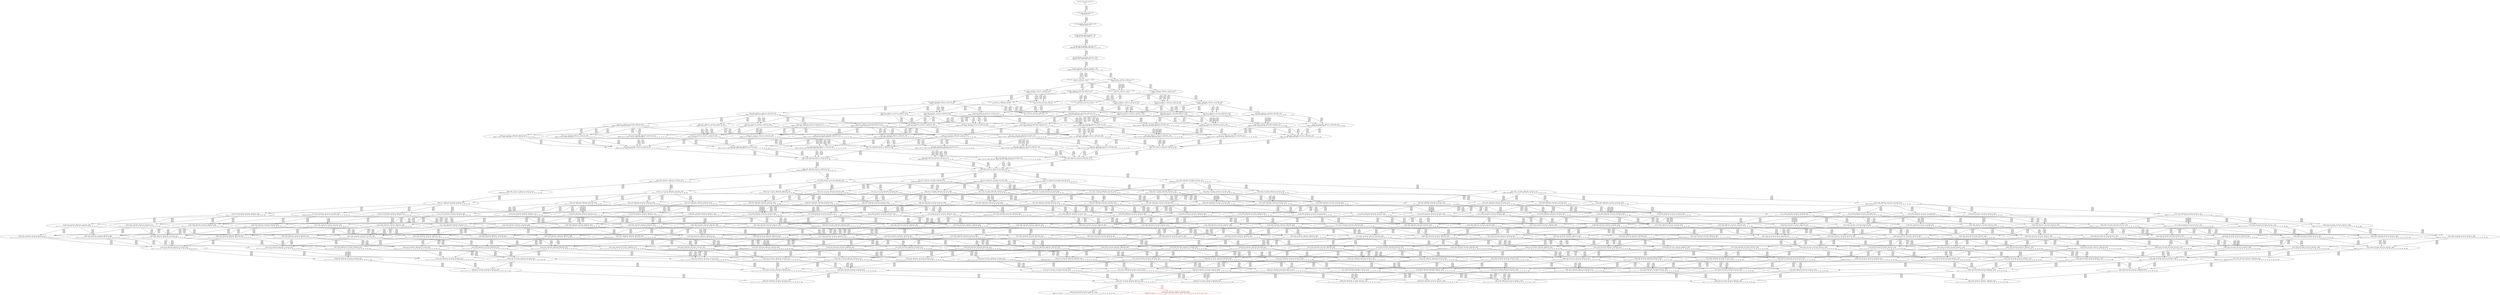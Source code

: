 digraph {
	S0[label="S0: [0, 0] [0, 0] [0, 0] [0, 0] \n{}{}"];
	S1[label="S1: [0, 0] [0, 0] [0, 0] [39, 49] \n{T0J0:39-49}{1}"];
	S2[label="S2: [39, 39] [39, 39] [39, 49] [95, 120] \n{T0J1:95-120}{1, 2}"];
	S3[label="S3: [39, 39] [39, 49] [79, 99] [95, 120] \n{T0J1:95-120, T0J2:79-99}{1, 2, 3}"];
	S4[label="S4: [39, 49] [79, 99] [95, 120] [106, 133] \n{T0J1:95-120, T0J2:79-99, T0J14:106-133}{1, 2, 3, 15}"];
	S5[label="S5: [79, 99] [95, 120] [106, 133] [107, 134] \n{T0J3:107-134, T0J14:106-133}{1, 2, 3, 4, 15}"];
	S6[label="S6: [95, 120] [106, 133] [107, 134] [107, 134] \n{T0J3:107-134, T0J6:107-134, T0J14:106-133}{1, 2, 3, 4, 7, 15}"];
	S7[label="S7: [106, 133] [107, 134] [107, 134] [111, 141] \n{T0J7:111-141}{1, 2, 3, 4, 7, 8, 15}"];
	S8[label="S8: [107, 120] [107, 133] [107, 134] [171, 209] \n{}{1, 2, 3, 4, 5, 6, 7, 15}"];
	S9[label="S9: [107, 134] [107, 134] [108, 136] [111, 141] \n{T0J10:108-136}{1, 2, 3, 4, 7, 8, 11, 15}"];
	S10[label="S10: [107, 134] [107, 134] [111, 141] [171, 222] \n{}{1, 2, 3, 4, 5, 6, 7, 8, 15}"];
	S11[label="S11: [111, 133] [111, 134] [111, 134] [131, 159] \n{T0J8:131-159}{1, 2, 3, 4, 7, 8, 9, 10, 15}"];
	S12[label="S12: [111, 133] [111, 134] [111, 134] [175, 213] \n{T0J9:175-213}{1, 2, 3, 4, 7, 8, 9, 10, 15}"];
	S13[label="S13: [108, 133] [108, 134] [111, 141] [179, 222] \n{T0J11:179-222}{1, 2, 3, 4, 7, 8, 11, 12, 15}"];
	S14[label="S14: [107, 134] [108, 136] [111, 141] [148, 185] \n{T0J15:148-185}{1, 2, 3, 4, 7, 8, 11, 15, 16}"];
	S15[label="S15: [107, 134] [108, 137] [111, 141] [171, 223] \n{}{1, 2, 3, 4, 5, 6, 7, 8, 11, 15}"];
	S16[label="S16: [111, 134] [111, 136] [111, 141] [131, 159] \n{}{1, 2, 3, 4, 7, 8, 9, 10, 11, 15}"];
	S17[label="S17: [111, 134] [111, 136] [111, 141] [175, 213] \n{T0J9:175-213}{1, 2, 3, 4, 7, 8, 9, 10, 11, 15}"];
	S18[label="S18: [108, 134] [111, 139] [112, 141] [179, 222] \n{T0J11:179-222, T0J12:112-139}{1, 2, 3, 4, 7, 8, 11, 12, 13, 15}"];
	S19[label="S19: [108, 136] [111, 141] [148, 185] [179, 222] \n{T0J11:179-222, T0J15:148-185}{1, 2, 3, 4, 7, 8, 11, 12, 15, 16}"];
	S20[label="S20: [108, 136] [111, 141] [148, 185] [185, 231] \n{T0J15:148-185, T0J19:185-231}{1, 2, 3, 4, 7, 8, 11, 15, 16, 20}"];
	S21[label="S21: [111, 134] [111, 141] [131, 160] [171, 222] \n{}{1, 2, 3, 4, 5, 6, 7, 8, 9, 10, 15}"];
	S22[label="S22: [111, 134] [111, 141] [171, 214] [175, 222] \n{T0J9:175-214}{1, 2, 3, 4, 5, 6, 7, 8, 9, 10, 15}"];
	S23[label="S23: [108, 137] [111, 141] [171, 223] [179, 223] \n{T0J11:179-223}{1, 2, 3, 4, 5, 6, 7, 8, 11, 12, 15}"];
	S24[label="S24: [111, 136] [111, 141] [131, 159] [179, 222] \n{T0J11:179-222}{1, 2, 3, 4, 7, 8, 9, 10, 11, 12, 15}"];
	S25[label="S25: [111, 136] [111, 141] [175, 213] [179, 222] \n{T0J9:175-213, T0J11:179-222}{1, 2, 3, 4, 7, 8, 9, 10, 11, 12, 15}"];
	S26[label="S26: [108, 137] [111, 141] [148, 186] [171, 223] \n{T0J15:148-186}{1, 2, 3, 4, 5, 6, 7, 8, 11, 15, 16}"];
	S27[label="S27: [111, 136] [111, 141] [131, 185] [148, 213] \n{T0J15:148-185}{1, 2, 3, 4, 7, 8, 9, 10, 11, 15, 16}"];
	S28[label="S28: [111, 139] [112, 141] [160, 198] [179, 222] \n{T0J11:179-222, T0J13:160-198}{1, 2, 3, 4, 7, 8, 11, 12, 13, 14, 15}"];
	S29[label="S29: [111, 139] [112, 141] [148, 185] [179, 222] \n{T0J11:179-222, T0J15:148-185}{1, 2, 3, 4, 7, 8, 11, 12, 13, 15, 16}"];
	S30[label="S30: [111, 141] [148, 185] [179, 222] [185, 231] \n{T0J11:179-222, T0J15:148-185, T0J19:185-231}{1, 2, 3, 4, 7, 8, 11, 12, 15, 16, 20}"];
	S31[label="S31: [111, 137] [111, 141] [131, 160] [171, 223] \n{}{1, 2, 3, 4, 5, 6, 7, 8, 9, 10, 11, 15}"];
	S32[label="S32: [111, 137] [111, 141] [171, 214] [175, 223] \n{T0J9:175-214}{1, 2, 3, 4, 5, 6, 7, 8, 9, 10, 11, 15}"];
	S33[label="S33: [111, 141] [112, 143] [171, 223] [179, 223] \n{T0J11:179-223}{1, 2, 3, 4, 5, 6, 7, 8, 11, 12, 13, 15}"];
	S34[label="S34: [111, 139] [112, 141] [131, 159] [179, 222] \n{T0J11:179-222}{1, 2, 3, 4, 7, 8, 9, 10, 11, 12, 13, 15}"];
	S35[label="S35: [111, 139] [112, 141] [175, 213] [179, 222] \n{T0J9:175-213, T0J11:179-222}{1, 2, 3, 4, 7, 8, 9, 10, 11, 12, 13, 15}"];
	S36[label="S36: [111, 141] [148, 188] [171, 223] [179, 226] \n{T0J11:179-226, T0J15:148-188}{1, 2, 3, 4, 5, 6, 7, 8, 11, 12, 15, 16}"];
	S37[label="S37: [111, 141] [131, 185] [148, 213] [179, 222] \n{T0J11:179-222, T0J15:148-185}{1, 2, 3, 4, 7, 8, 9, 10, 11, 12, 15, 16}"];
	S38[label="S38: [111, 141] [148, 186] [171, 225] [185, 234] \n{T0J15:148-186, T0J19:185-234}{1, 2, 3, 4, 5, 6, 7, 8, 11, 15, 16, 20}"];
	S39[label="S39: [111, 141] [131, 185] [148, 213] [185, 231] \n{T0J15:148-185, T0J19:185-231}{1, 2, 3, 4, 7, 8, 9, 10, 11, 15, 16, 20}"];
	S40[label="S40: [112, 141] [148, 185] [160, 198] [179, 222] \n{T0J11:179-222, T0J13:160-198, T0J15:148-185}{1, 2, 3, 4, 7, 8, 11, 12, 13, 14, 15, 16}"];
	S41[label="S41: [112, 141] [148, 185] [179, 222] [185, 231] \n{T0J11:179-222, T0J15:148-185, T0J19:185-231}{1, 2, 3, 4, 7, 8, 11, 12, 13, 15, 16, 20}"];
	S42[label="S42: [111, 141] [131, 163] [171, 223] [179, 226] \n{T0J11:179-226}{1, 2, 3, 4, 5, 6, 7, 8, 9, 10, 11, 12, 15}"];
	S43[label="S43: [111, 141] [171, 217] [175, 223] [179, 226] \n{T0J9:175-217, T0J11:179-226}{1, 2, 3, 4, 5, 6, 7, 8, 9, 10, 11, 12, 15}"];
	S44[label="S44: [111, 141] [131, 188] [148, 217] [171, 225] \n{T0J15:148-188}{1, 2, 3, 4, 5, 6, 7, 8, 9, 10, 11, 15, 16}"];
	S45[label="S45: [112, 143] [160, 205] [171, 223] [179, 228] \n{T0J11:179-223, T0J13:160-205}{1, 2, 3, 4, 5, 6, 7, 8, 11, 12, 13, 14, 15}"];
	S46[label="S46: [112, 141] [131, 159] [160, 198] [179, 222] \n{T0J11:179-222, T0J13:160-198}{1, 2, 3, 4, 7, 8, 9, 10, 11, 12, 13, 14, 15}"];
	S47[label="S47: [112, 141] [160, 198] [175, 213] [179, 222] \n{T0J9:175-213, T0J11:179-222, T0J13:160-198}{1, 2, 3, 4, 7, 8, 9, 10, 11, 12, 13, 14, 15}"];
	S48[label="S48: [112, 146] [148, 188] [171, 223] [179, 228] \n{T0J11:179-226, T0J15:148-188}{1, 2, 3, 4, 5, 6, 7, 8, 11, 12, 13, 15, 16}"];
	S49[label="S49: [112, 141] [131, 185] [148, 213] [179, 222] \n{T0J11:179-222, T0J15:148-185}{1, 2, 3, 4, 7, 8, 9, 10, 11, 12, 13, 15, 16}"];
	S50[label="S50: [148, 188] [171, 225] [179, 230] [185, 234] \n{T0J11:179-229, T0J15:148-188, T0J19:185-234}{1, 2, 3, 4, 5, 6, 7, 8, 11, 12, 15, 16, 20}"];
	S51[label="S51: [131, 185] [148, 213] [179, 222] [185, 231] \n{T0J11:179-222, T0J15:148-185, T0J19:185-231}{1, 2, 3, 4, 7, 8, 9, 10, 11, 12, 15, 16, 20}"];
	S52[label="S52: [148, 185] [160, 198] [179, 222] [185, 231] \n{T0J11:179-222, T0J13:160-198, T0J15:148-185, T0J19:185-231}{1, 2, 3, 4, 7, 8, 11, 12, 13, 14, 15, 16, 20}"];
	S53[label="S53: [112, 147] [131, 167] [171, 223] [179, 228] \n{T0J11:179-226}{1, 2, 3, 4, 5, 6, 7, 8, 9, 10, 11, 12, 13, 15}"];
	S54[label="S54: [112, 147] [171, 221] [175, 223] [179, 228] \n{T0J9:175-221, T0J11:179-226}{1, 2, 3, 4, 5, 6, 7, 8, 9, 10, 11, 12, 13, 15}"];
	S55[label="S55: [131, 188] [148, 221] [171, 225] [179, 230] \n{T0J11:179-230, T0J15:148-188}{1, 2, 3, 4, 5, 6, 7, 8, 9, 10, 11, 12, 15, 16}"];
	S56[label="S56: [131, 188] [148, 221] [171, 230] [185, 234] \n{T0J15:148-188, T0J19:185-234}{1, 2, 3, 4, 5, 6, 7, 8, 9, 10, 11, 15, 16, 20}"];
	S57[label="S57: [148, 192] [160, 205] [171, 223] [179, 230] \n{T0J11:179-226, T0J13:160-205, T0J15:148-192}{1, 2, 3, 4, 5, 6, 7, 8, 11, 12, 13, 14, 15, 16}"];
	S58[label="S58: [131, 185] [148, 198] [160, 213] [179, 222] \n{T0J11:179-222, T0J13:160-198, T0J15:148-185}{1, 2, 3, 4, 7, 8, 9, 10, 11, 12, 13, 14, 15, 16}"];
	S59[label="S59: [148, 188] [171, 223] [179, 230] [185, 234] \n{T0J11:179-226, T0J15:148-188, T0J19:185-234}{1, 2, 3, 4, 5, 6, 7, 8, 11, 12, 13, 15, 16, 20}"];
	S60[label="S60: [131, 185] [148, 213] [179, 222] [185, 231] \n{T0J11:179-222, T0J15:148-185, T0J19:185-231}{1, 2, 3, 4, 7, 8, 9, 10, 11, 12, 13, 15, 16, 20}"];
	S61[label="S61: [131, 212] [160, 223] [171, 223] [179, 230] \n{T0J11:179-226, T0J13:160-212}{1, 2, 3, 4, 5, 6, 7, 8, 9, 10, 11, 12, 13, 14, 15}"];
	S62[label="S62: [131, 194] [148, 223] [171, 226] [179, 230] \n{}{1, 2, 3, 4, 5, 6, 7, 8, 9, 10, 11, 12, 13, 15, 16}"];
	S63[label="S63: [148, 225] [171, 230] [179, 234] [185, 277] \n{}{1, 2, 3, 4, 5, 6, 7, 8, 9, 10, 11, 12, 15, 16, 20}"];
	S64[label="S64: [160, 198] [179, 222] [185, 231] [212, 274] \n{T0J19:185-231}{1, 2, 3, 4, 5, 6, 7, 8, 11, 12, 13, 14, 15, 16, 20}"];
	S65[label="S65: [148, 198] [160, 213] [179, 222] [185, 231] \n{T0J11:179-222, T0J13:160-198, T0J15:148-185, T0J19:185-231}{1, 2, 3, 4, 7, 8, 9, 10, 11, 12, 13, 14, 15, 16, 20}"];
	S66[label="S66: [148, 223] [160, 226] [171, 230] [179, 274] \n{}{1, 2, 3, 4, 5, 6, 7, 8, 9, 10, 11, 12, 13, 14, 15, 16}"];
	S67[label="S67: [148, 230] [171, 231] [179, 234] [185, 277] \n{}{1, 2, 3, 4, 5, 6, 7, 8, 9, 10, 11, 12, 13, 15, 16, 20}"];
	S68[label="S68: [160, 231] [171, 234] [179, 277] [200, 321] \n{}{1, 2, 3, 4, 5, 6, 7, 8, 9, 10, 11, 12, 13, 14, 15, 16, 20}"];
	S69[label="S69: [160, 226] [160, 230] [171, 239] [179, 274] \n{T0J16:160-239}{1, 2, 3, 4, 5, 6, 7, 8, 9, 10, 11, 12, 13, 14, 15, 16, 17}"];
	S70[label="S70: [160, 234] [171, 277] [179, 280] [200, 324] \n{}{1, 2, 3, 4, 5, 6, 7, 8, 9, 10, 11, 12, 13, 14, 15, 16, 17, 20}"];
	S71[label="S71: [185, 234] [185, 277] [200, 321] [231, 321] \n{T0J20:231-321}{1, 2, 3, 4, 5, 6, 7, 8, 9, 10, 11, 12, 13, 14, 15, 16, 20, 21}"];
	S72[label="S72: [178, 234] [179, 277] [200, 321] [255, 360] \n{T0J23:255-360}{1, 2, 3, 4, 5, 6, 7, 8, 9, 10, 11, 12, 13, 14, 15, 16, 20, 24}"];
	S73[label="S73: [175, 234] [179, 277] [200, 320] [220, 321] \n{T0J24:220-320}{1, 2, 3, 4, 5, 6, 7, 8, 9, 10, 11, 12, 13, 14, 15, 16, 20, 25}"];
	S74[label="S74: [179, 234] [179, 277] [200, 290] [200, 321] \n{T0J25:200-290}{1, 2, 3, 4, 5, 6, 7, 8, 9, 10, 11, 12, 13, 14, 15, 16, 20, 26}"];
	S75[label="S75: [160, 230] [171, 239] [179, 274] [224, 307] \n{T0J17:224-307}{1, 2, 3, 4, 5, 6, 7, 8, 9, 10, 11, 12, 13, 14, 15, 16, 17, 18}"];
	S76[label="S76: [171, 277] [179, 280] [200, 324] [224, 345] \n{}{1, 2, 3, 4, 5, 6, 7, 8, 9, 10, 11, 12, 13, 14, 15, 16, 17, 18, 20}"];
	S77[label="S77: [185, 277] [185, 280] [200, 321] [231, 324] \n{}{1, 2, 3, 4, 5, 6, 7, 8, 9, 10, 11, 12, 13, 14, 15, 16, 17, 20, 21}"];
	S78[label="S78: [178, 277] [179, 280] [200, 324] [255, 360] \n{}{1, 2, 3, 4, 5, 6, 7, 8, 9, 10, 11, 12, 13, 14, 15, 16, 17, 20, 24}"];
	S79[label="S79: [175, 277] [179, 280] [200, 320] [220, 324] \n{}{1, 2, 3, 4, 5, 6, 7, 8, 9, 10, 11, 12, 13, 14, 15, 16, 17, 20, 25}"];
	S80[label="S80: [179, 277] [179, 280] [200, 290] [200, 324] \n{}{1, 2, 3, 4, 5, 6, 7, 8, 9, 10, 11, 12, 13, 14, 15, 16, 17, 20, 26}"];
	S81[label="S81: [185, 277] [200, 286] [203, 321] [231, 321] \n{T0J21:203-286}{1, 2, 3, 4, 5, 6, 7, 8, 9, 10, 11, 12, 13, 14, 15, 16, 20, 21, 22}"];
	S82[label="S82: [185, 277] [200, 321] [231, 321] [255, 360] \n{}{1, 2, 3, 4, 5, 6, 7, 8, 9, 10, 11, 12, 13, 14, 15, 16, 20, 21, 24}"];
	S83[label="S83: [185, 277] [200, 320] [220, 321] [231, 321] \n{}{1, 2, 3, 4, 5, 6, 7, 8, 9, 10, 11, 12, 13, 14, 15, 16, 20, 21, 25}"];
	S84[label="S84: [185, 277] [200, 290] [200, 321] [231, 321] \n{}{1, 2, 3, 4, 5, 6, 7, 8, 9, 10, 11, 12, 13, 14, 15, 16, 20, 21, 26}"];
	S85[label="S85: [179, 277] [200, 320] [220, 321] [255, 360] \n{}{1, 2, 3, 4, 5, 6, 7, 8, 9, 10, 11, 12, 13, 14, 15, 16, 20, 24, 25}"];
	S86[label="S86: [179, 277] [200, 290] [200, 321] [255, 360] \n{}{1, 2, 3, 4, 5, 6, 7, 8, 9, 10, 11, 12, 13, 14, 15, 16, 20, 24, 26}"];
	S87[label="S87: [179, 277] [200, 290] [200, 320] [220, 321] \n{}{1, 2, 3, 4, 5, 6, 7, 8, 9, 10, 11, 12, 13, 14, 15, 16, 20, 25, 26}"];
	S88[label="S88: [165, 237] [171, 239] [179, 274] [224, 307] \n{T0J18:165-237}{1, 2, 3, 4, 5, 6, 7, 8, 9, 10, 11, 12, 13, 14, 15, 16, 17, 18, 19}"];
	S89[label="S89: [171, 280] [179, 284] [200, 324] [224, 345] \n{}{1, 2, 3, 4, 5, 6, 7, 8, 9, 10, 11, 12, 13, 14, 15, 16, 17, 18, 19, 20}"];
	S90[label="S90: [185, 280] [200, 321] [224, 324] [231, 358] \n{}{1, 2, 3, 4, 5, 6, 7, 8, 9, 10, 11, 12, 13, 14, 15, 16, 17, 18, 20, 21}"];
	S91[label="S91: [179, 280] [200, 324] [224, 358] [255, 360] \n{}{1, 2, 3, 4, 5, 6, 7, 8, 9, 10, 11, 12, 13, 14, 15, 16, 17, 18, 20, 24}"];
	S92[label="S92: [179, 280] [200, 320] [220, 324] [224, 358] \n{}{1, 2, 3, 4, 5, 6, 7, 8, 9, 10, 11, 12, 13, 14, 15, 16, 17, 18, 20, 25}"];
	S93[label="S93: [179, 280] [200, 290] [200, 324] [224, 358] \n{}{1, 2, 3, 4, 5, 6, 7, 8, 9, 10, 11, 12, 13, 14, 15, 16, 17, 18, 20, 26}"];
	S94[label="S94: [185, 286] [200, 293] [203, 321] [231, 324] \n{}{1, 2, 3, 4, 5, 6, 7, 8, 9, 10, 11, 12, 13, 14, 15, 16, 17, 20, 21, 22}"];
	S95[label="S95: [185, 293] [200, 321] [231, 324] [255, 360] \n{}{1, 2, 3, 4, 5, 6, 7, 8, 9, 10, 11, 12, 13, 14, 15, 16, 17, 20, 21, 24}"];
	S96[label="S96: [185, 293] [200, 320] [220, 321] [231, 324] \n{}{1, 2, 3, 4, 5, 6, 7, 8, 9, 10, 11, 12, 13, 14, 15, 16, 17, 20, 21, 25}"];
	S97[label="S97: [185, 290] [200, 293] [200, 321] [231, 324] \n{}{1, 2, 3, 4, 5, 6, 7, 8, 9, 10, 11, 12, 13, 14, 15, 16, 17, 20, 21, 26}"];
	S98[label="S98: [179, 293] [200, 320] [220, 324] [255, 360] \n{}{1, 2, 3, 4, 5, 6, 7, 8, 9, 10, 11, 12, 13, 14, 15, 16, 17, 20, 24, 25}"];
	S99[label="S99: [179, 290] [200, 293] [200, 324] [255, 360] \n{}{1, 2, 3, 4, 5, 6, 7, 8, 9, 10, 11, 12, 13, 14, 15, 16, 17, 20, 24, 26}"];
	S100[label="S100: [179, 290] [200, 293] [200, 320] [220, 324] \n{}{1, 2, 3, 4, 5, 6, 7, 8, 9, 10, 11, 12, 13, 14, 15, 16, 17, 20, 25, 26}"];
	S101[label="S101: [200, 286] [203, 321] [231, 321] [258, 355] \n{T0J22:258-355}{1, 2, 3, 4, 5, 6, 7, 8, 9, 10, 11, 12, 13, 14, 15, 16, 20, 21, 22, 23}"];
	S102[label="S102: [200, 286] [203, 321] [231, 321] [255, 360] \n{}{1, 2, 3, 4, 5, 6, 7, 8, 9, 10, 11, 12, 13, 14, 15, 16, 20, 21, 22, 24}"];
	S103[label="S103: [200, 286] [203, 320] [220, 321] [231, 321] \n{}{1, 2, 3, 4, 5, 6, 7, 8, 9, 10, 11, 12, 13, 14, 15, 16, 20, 21, 22, 25}"];
	S104[label="S104: [200, 286] [200, 290] [203, 321] [231, 321] \n{}{1, 2, 3, 4, 5, 6, 7, 8, 9, 10, 11, 12, 13, 14, 15, 16, 20, 21, 22, 26}"];
	S105[label="S105: [200, 320] [220, 321] [231, 321] [255, 360] \n{}{1, 2, 3, 4, 5, 6, 7, 8, 9, 10, 11, 12, 13, 14, 15, 16, 20, 21, 24, 25}"];
	S106[label="S106: [200, 290] [200, 321] [231, 321] [255, 360] \n{}{1, 2, 3, 4, 5, 6, 7, 8, 9, 10, 11, 12, 13, 14, 15, 16, 20, 21, 24, 26}"];
	S107[label="S107: [200, 290] [200, 320] [220, 321] [231, 321] \n{}{1, 2, 3, 4, 5, 6, 7, 8, 9, 10, 11, 12, 13, 14, 15, 16, 20, 21, 25, 26}"];
	S108[label="S108: [200, 290] [200, 320] [220, 321] [255, 360] \n{}{1, 2, 3, 4, 5, 6, 7, 8, 9, 10, 11, 12, 13, 14, 15, 16, 20, 24, 25, 26}"];
	S109[label="S109: [185, 287] [200, 324] [224, 338] [231, 358] \n{}{1, 2, 3, 4, 5, 6, 7, 8, 9, 10, 11, 12, 13, 14, 15, 16, 17, 18, 19, 20, 21}"];
	S110[label="S110: [179, 287] [200, 324] [224, 358] [255, 377] \n{}{1, 2, 3, 4, 5, 6, 7, 8, 9, 10, 11, 12, 13, 14, 15, 16, 17, 18, 19, 20, 24}"];
	S111[label="S111: [179, 287] [200, 324] [220, 337] [224, 358] \n{}{1, 2, 3, 4, 5, 6, 7, 8, 9, 10, 11, 12, 13, 14, 15, 16, 17, 18, 19, 20, 25}"];
	S112[label="S112: [179, 287] [200, 304] [200, 324] [224, 358] \n{}{1, 2, 3, 4, 5, 6, 7, 8, 9, 10, 11, 12, 13, 14, 15, 16, 17, 18, 19, 20, 26}"];
	S113[label="S113: [224, 284] [224, 301] [224, 324] [243, 345] \n{T0J26:243-301}{1, 2, 3, 4, 5, 6, 7, 8, 9, 10, 11, 12, 13, 14, 15, 16, 17, 18, 19, 20, 27}"];
	S114[label="S114: [200, 293] [203, 321] [224, 324] [231, 367] \n{}{1, 2, 3, 4, 5, 6, 7, 8, 9, 10, 11, 12, 13, 14, 15, 16, 17, 18, 20, 21, 22}"];
	S115[label="S115: [200, 321] [224, 324] [231, 360] [255, 374] \n{}{1, 2, 3, 4, 5, 6, 7, 8, 9, 10, 11, 12, 13, 14, 15, 16, 17, 18, 20, 21, 24}"];
	S116[label="S116: [200, 320] [220, 321] [224, 324] [231, 374] \n{}{1, 2, 3, 4, 5, 6, 7, 8, 9, 10, 11, 12, 13, 14, 15, 16, 17, 18, 20, 21, 25}"];
	S117[label="S117: [200, 293] [200, 321] [224, 324] [231, 371] \n{}{1, 2, 3, 4, 5, 6, 7, 8, 9, 10, 11, 12, 13, 14, 15, 16, 17, 18, 20, 21, 26}"];
	S118[label="S118: [200, 320] [220, 324] [224, 360] [255, 374] \n{}{1, 2, 3, 4, 5, 6, 7, 8, 9, 10, 11, 12, 13, 14, 15, 16, 17, 18, 20, 24, 25}"];
	S119[label="S119: [200, 293] [200, 324] [224, 360] [255, 371] \n{}{1, 2, 3, 4, 5, 6, 7, 8, 9, 10, 11, 12, 13, 14, 15, 16, 17, 18, 20, 24, 26}"];
	S120[label="S120: [200, 293] [200, 320] [220, 324] [224, 371] \n{}{1, 2, 3, 4, 5, 6, 7, 8, 9, 10, 11, 12, 13, 14, 15, 16, 17, 18, 20, 25, 26}"];
	S121[label="S121: [200, 302] [203, 321] [231, 324] [258, 355] \n{}{1, 2, 3, 4, 5, 6, 7, 8, 9, 10, 11, 12, 13, 14, 15, 16, 17, 20, 21, 22, 23}"];
	S122[label="S122: [200, 302] [203, 321] [231, 324] [255, 360] \n{}{1, 2, 3, 4, 5, 6, 7, 8, 9, 10, 11, 12, 13, 14, 15, 16, 17, 20, 21, 22, 24}"];
	S123[label="S123: [200, 302] [203, 320] [220, 321] [231, 324] \n{}{1, 2, 3, 4, 5, 6, 7, 8, 9, 10, 11, 12, 13, 14, 15, 16, 17, 20, 21, 22, 25}"];
	S124[label="S124: [200, 290] [200, 302] [203, 321] [231, 324] \n{}{1, 2, 3, 4, 5, 6, 7, 8, 9, 10, 11, 12, 13, 14, 15, 16, 17, 20, 21, 22, 26}"];
	S125[label="S125: [200, 321] [220, 321] [231, 336] [255, 360] \n{}{1, 2, 3, 4, 5, 6, 7, 8, 9, 10, 11, 12, 13, 14, 15, 16, 17, 20, 21, 24, 25}"];
	S126[label="S126: [200, 306] [200, 321] [231, 324] [255, 360] \n{}{1, 2, 3, 4, 5, 6, 7, 8, 9, 10, 11, 12, 13, 14, 15, 16, 17, 20, 21, 24, 26}"];
	S127[label="S127: [200, 306] [200, 320] [220, 321] [231, 324] \n{}{1, 2, 3, 4, 5, 6, 7, 8, 9, 10, 11, 12, 13, 14, 15, 16, 17, 20, 21, 25, 26}"];
	S128[label="S128: [200, 306] [200, 320] [220, 324] [255, 360] \n{}{1, 2, 3, 4, 5, 6, 7, 8, 9, 10, 11, 12, 13, 14, 15, 16, 17, 20, 24, 25, 26}"];
	S129[label="S129: [203, 321] [231, 321] [255, 355] [273, 360] \n{}{1, 2, 3, 4, 5, 6, 7, 8, 9, 10, 11, 12, 13, 14, 15, 16, 20, 21, 22, 23, 24}"];
	S130[label="S130: [203, 320] [220, 321] [231, 321] [258, 355] \n{}{1, 2, 3, 4, 5, 6, 7, 8, 9, 10, 11, 12, 13, 14, 15, 16, 20, 21, 22, 23, 25}"];
	S131[label="S131: [200, 290] [203, 321] [231, 321] [258, 355] \n{}{1, 2, 3, 4, 5, 6, 7, 8, 9, 10, 11, 12, 13, 14, 15, 16, 20, 21, 22, 23, 26}"];
	S132[label="S132: [258, 263] [258, 321] [258, 321] [317, 337] \n{T0J27:317-337}{1, 2, 3, 4, 5, 6, 7, 8, 9, 10, 11, 12, 13, 14, 15, 16, 20, 21, 22, 23, 28}"];
	S133[label="S133: [203, 320] [220, 321] [231, 321] [255, 360] \n{}{1, 2, 3, 4, 5, 6, 7, 8, 9, 10, 11, 12, 13, 14, 15, 16, 20, 21, 22, 24, 25}"];
	S134[label="S134: [200, 290] [203, 321] [231, 321] [255, 360] \n{}{1, 2, 3, 4, 5, 6, 7, 8, 9, 10, 11, 12, 13, 14, 15, 16, 20, 21, 22, 24, 26}"];
	S135[label="S135: [200, 290] [203, 320] [220, 321] [231, 321] \n{}{1, 2, 3, 4, 5, 6, 7, 8, 9, 10, 11, 12, 13, 14, 15, 16, 20, 21, 22, 25, 26}"];
	S136[label="S136: [200, 320] [220, 321] [231, 321] [255, 360] \n{}{1, 2, 3, 4, 5, 6, 7, 8, 9, 10, 11, 12, 13, 14, 15, 16, 20, 21, 24, 25, 26}"];
	S137[label="S137: [255, 320] [255, 321] [255, 360] [334, 362] \n{T0J28:334-362}{1, 2, 3, 4, 5, 6, 7, 8, 9, 10, 11, 12, 13, 14, 15, 16, 20, 24, 25, 26, 29}"];
	S138[label="S138: [200, 310] [203, 324] [224, 338] [231, 367] \n{}{1, 2, 3, 4, 5, 6, 7, 8, 9, 10, 11, 12, 13, 14, 15, 16, 17, 18, 19, 20, 21, 22}"];
	S139[label="S139: [200, 324] [224, 345] [231, 360] [255, 384] \n{}{1, 2, 3, 4, 5, 6, 7, 8, 9, 10, 11, 12, 13, 14, 15, 16, 17, 18, 19, 20, 21, 24}"];
	S140[label="S140: [200, 324] [220, 338] [224, 345] [231, 374] \n{}{1, 2, 3, 4, 5, 6, 7, 8, 9, 10, 11, 12, 13, 14, 15, 16, 17, 18, 19, 20, 21, 25}"];
	S141[label="S141: [200, 304] [200, 324] [224, 345] [231, 371] \n{}{1, 2, 3, 4, 5, 6, 7, 8, 9, 10, 11, 12, 13, 14, 15, 16, 17, 18, 19, 20, 21, 26}"];
	S142[label="S142: [224, 301] [224, 324] [231, 342] [243, 358] \n{}{1, 2, 3, 4, 5, 6, 7, 8, 9, 10, 11, 12, 13, 14, 15, 16, 17, 18, 19, 20, 21, 27}"];
	S143[label="S143: [200, 324] [220, 344] [224, 360] [255, 384] \n{}{1, 2, 3, 4, 5, 6, 7, 8, 9, 10, 11, 12, 13, 14, 15, 16, 17, 18, 19, 20, 24, 25}"];
	S144[label="S144: [200, 304] [200, 324] [224, 360] [255, 384] \n{}{1, 2, 3, 4, 5, 6, 7, 8, 9, 10, 11, 12, 13, 14, 15, 16, 17, 18, 19, 20, 24, 26}"];
	S145[label="S145: [224, 301] [224, 324] [243, 358] [255, 381] \n{}{1, 2, 3, 4, 5, 6, 7, 8, 9, 10, 11, 12, 13, 14, 15, 16, 17, 18, 19, 20, 24, 27}"];
	S146[label="S146: [200, 313] [200, 324] [220, 343] [224, 371] \n{}{1, 2, 3, 4, 5, 6, 7, 8, 9, 10, 11, 12, 13, 14, 15, 16, 17, 18, 19, 20, 25, 26}"];
	S147[label="S147: [224, 310] [224, 324] [224, 341] [243, 358] \n{}{1, 2, 3, 4, 5, 6, 7, 8, 9, 10, 11, 12, 13, 14, 15, 16, 17, 18, 19, 20, 25, 27}"];
	S148[label="S148: [224, 301] [224, 304] [224, 324] [243, 358] \n{}{1, 2, 3, 4, 5, 6, 7, 8, 9, 10, 11, 12, 13, 14, 15, 16, 17, 18, 19, 20, 26, 27}"];
	S149[label="S149: [203, 321] [224, 324] [231, 355] [264, 383] \n{}{1, 2, 3, 4, 5, 6, 7, 8, 9, 10, 11, 12, 13, 14, 15, 16, 17, 18, 20, 21, 22, 23}"];
	S150[label="S150: [203, 321] [224, 324] [231, 360] [255, 383] \n{}{1, 2, 3, 4, 5, 6, 7, 8, 9, 10, 11, 12, 13, 14, 15, 16, 17, 18, 20, 21, 22, 24}"];
	S151[label="S151: [203, 320] [220, 321] [224, 324] [231, 383] \n{}{1, 2, 3, 4, 5, 6, 7, 8, 9, 10, 11, 12, 13, 14, 15, 16, 17, 18, 20, 21, 22, 25}"];
	S152[label="S152: [200, 302] [203, 321] [224, 324] [231, 371] \n{}{1, 2, 3, 4, 5, 6, 7, 8, 9, 10, 11, 12, 13, 14, 15, 16, 17, 18, 20, 21, 22, 26}"];
	S153[label="S153: [220, 321] [224, 336] [231, 360] [255, 402] \n{}{1, 2, 3, 4, 5, 6, 7, 8, 9, 10, 11, 12, 13, 14, 15, 16, 17, 18, 20, 21, 24, 25}"];
	S154[label="S154: [200, 321] [224, 324] [231, 360] [255, 387] \n{}{1, 2, 3, 4, 5, 6, 7, 8, 9, 10, 11, 12, 13, 14, 15, 16, 17, 18, 20, 21, 24, 26}"];
	S155[label="S155: [200, 320] [220, 321] [224, 324] [231, 387] \n{}{1, 2, 3, 4, 5, 6, 7, 8, 9, 10, 11, 12, 13, 14, 15, 16, 17, 18, 20, 21, 25, 26}"];
	S156[label="S156: [200, 320] [220, 324] [224, 360] [255, 387] \n{}{1, 2, 3, 4, 5, 6, 7, 8, 9, 10, 11, 12, 13, 14, 15, 16, 17, 18, 20, 24, 25, 26}"];
	S157[label="S157: [203, 321] [231, 337] [255, 355] [273, 360] \n{}{1, 2, 3, 4, 5, 6, 7, 8, 9, 10, 11, 12, 13, 14, 15, 16, 17, 20, 21, 22, 23, 24}"];
	S158[label="S158: [203, 321] [220, 321] [231, 336] [258, 355] \n{}{1, 2, 3, 4, 5, 6, 7, 8, 9, 10, 11, 12, 13, 14, 15, 16, 17, 20, 21, 22, 23, 25}"];
	S159[label="S159: [200, 306] [203, 321] [231, 324] [258, 355] \n{}{1, 2, 3, 4, 5, 6, 7, 8, 9, 10, 11, 12, 13, 14, 15, 16, 17, 20, 21, 22, 23, 26}"];
	S160[label="S160: [258, 321] [258, 324] [258, 337] [317, 355] \n{T0J27:317-337}{1, 2, 3, 4, 5, 6, 7, 8, 9, 10, 11, 12, 13, 14, 15, 16, 17, 20, 21, 22, 23, 28}"];
	S161[label="S161: [203, 321] [220, 321] [231, 336] [255, 360] \n{}{1, 2, 3, 4, 5, 6, 7, 8, 9, 10, 11, 12, 13, 14, 15, 16, 17, 20, 21, 22, 24, 25}"];
	S162[label="S162: [200, 306] [203, 321] [231, 324] [255, 360] \n{}{1, 2, 3, 4, 5, 6, 7, 8, 9, 10, 11, 12, 13, 14, 15, 16, 17, 20, 21, 22, 24, 26}"];
	S163[label="S163: [200, 306] [203, 320] [220, 321] [231, 324] \n{}{1, 2, 3, 4, 5, 6, 7, 8, 9, 10, 11, 12, 13, 14, 15, 16, 17, 20, 21, 22, 25, 26}"];
	S164[label="S164: [200, 321] [220, 321] [231, 336] [255, 360] \n{}{1, 2, 3, 4, 5, 6, 7, 8, 9, 10, 11, 12, 13, 14, 15, 16, 17, 20, 21, 24, 25, 26}"];
	S165[label="S165: [255, 321] [255, 336] [255, 360] [334, 362] \n{T0J28:334-362}{1, 2, 3, 4, 5, 6, 7, 8, 9, 10, 11, 12, 13, 14, 15, 16, 17, 20, 24, 25, 26, 29}"];
	S166[label="S166: [220, 321] [231, 321] [255, 355] [273, 360] \n{}{1, 2, 3, 4, 5, 6, 7, 8, 9, 10, 11, 12, 13, 14, 15, 16, 20, 21, 22, 23, 24, 25}"];
	S167[label="S167: [203, 321] [231, 321] [255, 355] [273, 360] \n{}{1, 2, 3, 4, 5, 6, 7, 8, 9, 10, 11, 12, 13, 14, 15, 16, 20, 21, 22, 23, 24, 26}"];
	S168[label="S168: [258, 321] [258, 337] [273, 355] [317, 360] \n{T0J27:317-337}{1, 2, 3, 4, 5, 6, 7, 8, 9, 10, 11, 12, 13, 14, 15, 16, 20, 21, 22, 23, 24, 28}"];
	S169[label="S169: [203, 320] [220, 321] [231, 321] [258, 355] \n{}{1, 2, 3, 4, 5, 6, 7, 8, 9, 10, 11, 12, 13, 14, 15, 16, 20, 21, 22, 23, 25, 26}"];
	S170[label="S170: [258, 321] [258, 321] [258, 337] [317, 355] \n{T0J27:317-337}{1, 2, 3, 4, 5, 6, 7, 8, 9, 10, 11, 12, 13, 14, 15, 16, 20, 21, 22, 23, 25, 28}"];
	S171[label="S171: [258, 321] [258, 321] [258, 337] [317, 355] \n{T0J27:317-337}{1, 2, 3, 4, 5, 6, 7, 8, 9, 10, 11, 12, 13, 14, 15, 16, 20, 21, 22, 23, 26, 28}"];
	S172[label="S172: [203, 320] [220, 321] [231, 321] [255, 360] \n{}{1, 2, 3, 4, 5, 6, 7, 8, 9, 10, 11, 12, 13, 14, 15, 16, 20, 21, 22, 24, 25, 26}"];
	S173[label="S173: [255, 321] [255, 321] [255, 360] [334, 362] \n{T0J28:334-362}{1, 2, 3, 4, 5, 6, 7, 8, 9, 10, 11, 12, 13, 14, 15, 16, 20, 21, 24, 25, 26, 29}"];
	S174[label="S174: [203, 324] [224, 338] [231, 367] [264, 402] \n{}{1, 2, 3, 4, 5, 6, 7, 8, 9, 10, 11, 12, 13, 14, 15, 16, 17, 18, 19, 20, 21, 22, 23}"];
	S175[label="S175: [203, 345] [224, 347] [231, 367] [255, 407] \n{}{1, 2, 3, 4, 5, 6, 7, 8, 9, 10, 11, 12, 13, 14, 15, 16, 17, 18, 19, 20, 21, 22, 24}"];
	S176[label="S176: [203, 338] [220, 345] [224, 347] [231, 383] \n{}{1, 2, 3, 4, 5, 6, 7, 8, 9, 10, 11, 12, 13, 14, 15, 16, 17, 18, 19, 20, 21, 22, 25}"];
	S177[label="S177: [200, 324] [205, 327] [224, 345] [231, 371] \n{}{1, 2, 3, 4, 5, 6, 7, 8, 9, 10, 11, 12, 13, 14, 15, 16, 17, 18, 19, 20, 21, 22, 26}"];
	S178[label="S178: [224, 324] [224, 324] [231, 342] [243, 367] \n{}{1, 2, 3, 4, 5, 6, 7, 8, 9, 10, 11, 12, 13, 14, 15, 16, 17, 18, 19, 20, 21, 22, 27}"];
	S179[label="S179: [220, 345] [224, 360] [231, 382] [255, 421] \n{}{1, 2, 3, 4, 5, 6, 7, 8, 9, 10, 11, 12, 13, 14, 15, 16, 17, 18, 19, 20, 21, 24, 25}"];
	S180[label="S180: [200, 324] [224, 360] [231, 371] [255, 401] \n{}{1, 2, 3, 4, 5, 6, 7, 8, 9, 10, 11, 12, 13, 14, 15, 16, 17, 18, 19, 20, 21, 24, 26}"];
	S181[label="S181: [224, 324] [231, 358] [243, 360] [255, 398] \n{}{1, 2, 3, 4, 5, 6, 7, 8, 9, 10, 11, 12, 13, 14, 15, 16, 17, 18, 19, 20, 21, 24, 27}"];
	S182[label="S182: [200, 324] [220, 343] [224, 371] [231, 387] \n{}{1, 2, 3, 4, 5, 6, 7, 8, 9, 10, 11, 12, 13, 14, 15, 16, 17, 18, 19, 20, 21, 25, 26}"];
	S183[label="S183: [224, 324] [224, 342] [231, 358] [243, 374] \n{}{1, 2, 3, 4, 5, 6, 7, 8, 9, 10, 11, 12, 13, 14, 15, 16, 17, 18, 19, 20, 21, 25, 27}"];
	S184[label="S184: [224, 304] [224, 324] [231, 358] [243, 371] \n{}{1, 2, 3, 4, 5, 6, 7, 8, 9, 10, 11, 12, 13, 14, 15, 16, 17, 18, 19, 20, 21, 26, 27}"];
	S185[label="S185: [200, 344] [220, 360] [224, 371] [255, 410] \n{}{1, 2, 3, 4, 5, 6, 7, 8, 9, 10, 11, 12, 13, 14, 15, 16, 17, 18, 19, 20, 24, 25, 26}"];
	S186[label="S186: [224, 324] [224, 358] [243, 360] [255, 407] \n{}{1, 2, 3, 4, 5, 6, 7, 8, 9, 10, 11, 12, 13, 14, 15, 16, 17, 18, 19, 20, 24, 25, 27}"];
	S187[label="S187: [224, 304] [224, 324] [243, 360] [255, 398] \n{}{1, 2, 3, 4, 5, 6, 7, 8, 9, 10, 11, 12, 13, 14, 15, 16, 17, 18, 19, 20, 24, 26, 27}"];
	S188[label="S188: [224, 313] [224, 324] [224, 343] [243, 371] \n{}{1, 2, 3, 4, 5, 6, 7, 8, 9, 10, 11, 12, 13, 14, 15, 16, 17, 18, 19, 20, 25, 26, 27}"];
	S189[label="S189: [224, 337] [231, 355] [255, 360] [273, 402] \n{}{1, 2, 3, 4, 5, 6, 7, 8, 9, 10, 11, 12, 13, 14, 15, 16, 17, 18, 20, 21, 22, 23, 24}"];
	S190[label="S190: [220, 321] [224, 336] [231, 355] [264, 402] \n{}{1, 2, 3, 4, 5, 6, 7, 8, 9, 10, 11, 12, 13, 14, 15, 16, 17, 18, 20, 21, 22, 23, 25}"];
	S191[label="S191: [203, 321] [224, 324] [231, 355] [264, 387] \n{}{1, 2, 3, 4, 5, 6, 7, 8, 9, 10, 11, 12, 13, 14, 15, 16, 17, 18, 20, 21, 22, 23, 26}"];
	S192[label="S192: [258, 324] [258, 337] [264, 355] [317, 402] \n{}{1, 2, 3, 4, 5, 6, 7, 8, 9, 10, 11, 12, 13, 14, 15, 16, 17, 18, 20, 21, 22, 23, 28}"];
	S193[label="S193: [220, 321] [224, 336] [231, 360] [255, 402] \n{}{1, 2, 3, 4, 5, 6, 7, 8, 9, 10, 11, 12, 13, 14, 15, 16, 17, 18, 20, 21, 22, 24, 25}"];
	S194[label="S194: [203, 321] [224, 324] [231, 360] [255, 387] \n{}{1, 2, 3, 4, 5, 6, 7, 8, 9, 10, 11, 12, 13, 14, 15, 16, 17, 18, 20, 21, 22, 24, 26}"];
	S195[label="S195: [203, 320] [220, 321] [224, 324] [231, 387] \n{}{1, 2, 3, 4, 5, 6, 7, 8, 9, 10, 11, 12, 13, 14, 15, 16, 17, 18, 20, 21, 22, 25, 26}"];
	S196[label="S196: [220, 321] [224, 336] [231, 360] [255, 402] \n{}{1, 2, 3, 4, 5, 6, 7, 8, 9, 10, 11, 12, 13, 14, 15, 16, 17, 18, 20, 21, 24, 25, 26}"];
	S197[label="S197: [255, 336] [255, 360] [255, 362] [334, 402] \n{T0J28:334-362}{1, 2, 3, 4, 5, 6, 7, 8, 9, 10, 11, 12, 13, 14, 15, 16, 17, 18, 20, 24, 25, 26, 29}"];
	S198[label="S198: [220, 321] [231, 337] [255, 355] [273, 360] \n{}{1, 2, 3, 4, 5, 6, 7, 8, 9, 10, 11, 12, 13, 14, 15, 16, 17, 20, 21, 22, 23, 24, 25}"];
	S199[label="S199: [203, 321] [231, 337] [255, 355] [273, 360] \n{}{1, 2, 3, 4, 5, 6, 7, 8, 9, 10, 11, 12, 13, 14, 15, 16, 17, 20, 21, 22, 23, 24, 26}"];
	S200[label="S200: [258, 337] [258, 337] [273, 355] [317, 360] \n{}{1, 2, 3, 4, 5, 6, 7, 8, 9, 10, 11, 12, 13, 14, 15, 16, 17, 20, 21, 22, 23, 24, 28}"];
	S201[label="S201: [203, 321] [220, 321] [231, 336] [258, 355] \n{}{1, 2, 3, 4, 5, 6, 7, 8, 9, 10, 11, 12, 13, 14, 15, 16, 17, 20, 21, 22, 23, 25, 26}"];
	S202[label="S202: [258, 321] [258, 337] [258, 337] [317, 355] \n{}{1, 2, 3, 4, 5, 6, 7, 8, 9, 10, 11, 12, 13, 14, 15, 16, 17, 20, 21, 22, 23, 25, 28}"];
	S203[label="S203: [258, 321] [258, 337] [258, 337] [317, 355] \n{}{1, 2, 3, 4, 5, 6, 7, 8, 9, 10, 11, 12, 13, 14, 15, 16, 17, 20, 21, 22, 23, 26, 28}"];
	S204[label="S204: [203, 321] [220, 321] [231, 336] [255, 360] \n{}{1, 2, 3, 4, 5, 6, 7, 8, 9, 10, 11, 12, 13, 14, 15, 16, 17, 20, 21, 22, 24, 25, 26}"];
	S205[label="S205: [255, 321] [255, 337] [255, 360] [334, 362] \n{T0J28:334-362}{1, 2, 3, 4, 5, 6, 7, 8, 9, 10, 11, 12, 13, 14, 15, 16, 17, 20, 21, 24, 25, 26, 29}"];
	S206[label="S206: [220, 321] [231, 321] [255, 355] [273, 360] \n{}{1, 2, 3, 4, 5, 6, 7, 8, 9, 10, 11, 12, 13, 14, 15, 16, 20, 21, 22, 23, 24, 25, 26}"];
	S207[label="S207: [258, 321] [258, 337] [273, 355] [317, 360] \n{T0J27:317-337}{1, 2, 3, 4, 5, 6, 7, 8, 9, 10, 11, 12, 13, 14, 15, 16, 20, 21, 22, 23, 24, 25, 28}"];
	S208[label="S208: [258, 321] [258, 337] [273, 355] [317, 360] \n{T0J27:317-337}{1, 2, 3, 4, 5, 6, 7, 8, 9, 10, 11, 12, 13, 14, 15, 16, 20, 21, 22, 23, 24, 26, 28}"];
	S209[label="S209: [258, 321] [258, 321] [258, 337] [317, 355] \n{T0J27:317-337}{1, 2, 3, 4, 5, 6, 7, 8, 9, 10, 11, 12, 13, 14, 15, 16, 20, 21, 22, 23, 25, 26, 28}"];
	S210[label="S210: [255, 321] [255, 321] [255, 360] [334, 362] \n{T0J28:334-362}{1, 2, 3, 4, 5, 6, 7, 8, 9, 10, 11, 12, 13, 14, 15, 16, 20, 21, 22, 24, 25, 26, 29}"];
	S211[label="S211: [224, 347] [231, 367] [255, 407] [273, 437] \n{}{1, 2, 3, 4, 5, 6, 7, 8, 9, 10, 11, 12, 13, 14, 15, 16, 17, 18, 19, 20, 21, 22, 23, 24}"];
	S212[label="S212: [220, 345] [224, 347] [231, 383] [264, 430] \n{}{1, 2, 3, 4, 5, 6, 7, 8, 9, 10, 11, 12, 13, 14, 15, 16, 17, 18, 19, 20, 21, 22, 23, 25}"];
	S213[label="S213: [205, 327] [224, 345] [231, 371] [264, 416] \n{}{1, 2, 3, 4, 5, 6, 7, 8, 9, 10, 11, 12, 13, 14, 15, 16, 17, 18, 19, 20, 21, 22, 23, 26}"];
	S214[label="S214: [224, 324] [231, 342] [243, 367] [264, 416] \n{}{1, 2, 3, 4, 5, 6, 7, 8, 9, 10, 11, 12, 13, 14, 15, 16, 17, 18, 19, 20, 21, 22, 23, 27}"];
	S215[label="S215: [258, 338] [258, 351] [264, 367] [317, 402] \n{}{1, 2, 3, 4, 5, 6, 7, 8, 9, 10, 11, 12, 13, 14, 15, 16, 17, 18, 19, 20, 21, 22, 23, 28}"];
	S216[label="S216: [220, 360] [224, 368] [231, 391] [255, 431] \n{}{1, 2, 3, 4, 5, 6, 7, 8, 9, 10, 11, 12, 13, 14, 15, 16, 17, 18, 19, 20, 21, 22, 24, 25}"];
	S217[label="S217: [205, 347] [224, 360] [231, 371] [255, 421] \n{}{1, 2, 3, 4, 5, 6, 7, 8, 9, 10, 11, 12, 13, 14, 15, 16, 17, 18, 19, 20, 21, 22, 24, 26}"];
	S218[label="S218: [224, 347] [231, 358] [243, 367] [255, 421] \n{}{1, 2, 3, 4, 5, 6, 7, 8, 9, 10, 11, 12, 13, 14, 15, 16, 17, 18, 19, 20, 21, 22, 24, 27}"];
	S219[label="S219: [205, 343] [220, 347] [224, 371] [231, 387] \n{}{1, 2, 3, 4, 5, 6, 7, 8, 9, 10, 11, 12, 13, 14, 15, 16, 17, 18, 19, 20, 21, 22, 25, 26}"];
	S220[label="S220: [224, 342] [224, 347] [231, 358] [243, 383] \n{}{1, 2, 3, 4, 5, 6, 7, 8, 9, 10, 11, 12, 13, 14, 15, 16, 17, 18, 19, 20, 21, 22, 25, 27}"];
	S221[label="S221: [224, 324] [224, 327] [231, 358] [243, 371] \n{}{1, 2, 3, 4, 5, 6, 7, 8, 9, 10, 11, 12, 13, 14, 15, 16, 17, 18, 19, 20, 21, 22, 26, 27}"];
	S222[label="S222: [220, 360] [224, 371] [231, 402] [255, 421] \n{}{1, 2, 3, 4, 5, 6, 7, 8, 9, 10, 11, 12, 13, 14, 15, 16, 17, 18, 19, 20, 21, 24, 25, 26}"];
	S223[label="S223: [224, 358] [231, 360] [243, 382] [255, 421] \n{}{1, 2, 3, 4, 5, 6, 7, 8, 9, 10, 11, 12, 13, 14, 15, 16, 17, 18, 19, 20, 21, 24, 25, 27}"];
	S224[label="S224: [224, 324] [231, 360] [243, 371] [255, 401] \n{}{1, 2, 3, 4, 5, 6, 7, 8, 9, 10, 11, 12, 13, 14, 15, 16, 17, 18, 19, 20, 21, 24, 26, 27}"];
	S225[label="S225: [224, 324] [224, 343] [231, 371] [243, 387] \n{}{1, 2, 3, 4, 5, 6, 7, 8, 9, 10, 11, 12, 13, 14, 15, 16, 17, 18, 19, 20, 21, 25, 26, 27}"];
	S226[label="S226: [224, 358] [224, 360] [243, 371] [255, 410] \n{}{1, 2, 3, 4, 5, 6, 7, 8, 9, 10, 11, 12, 13, 14, 15, 16, 17, 18, 19, 20, 24, 25, 26, 27}"];
	S227[label="S227: [255, 360] [255, 371] [255, 410] [334, 433] \n{}{1, 2, 3, 4, 5, 6, 7, 8, 9, 10, 11, 12, 13, 14, 15, 16, 17, 18, 19, 20, 24, 25, 26, 29}"];
	S228[label="S228: [224, 337] [231, 355] [255, 360] [273, 402] \n{}{1, 2, 3, 4, 5, 6, 7, 8, 9, 10, 11, 12, 13, 14, 15, 16, 17, 18, 20, 21, 22, 23, 24, 25}"];
	S229[label="S229: [224, 337] [231, 355] [255, 360] [273, 402] \n{}{1, 2, 3, 4, 5, 6, 7, 8, 9, 10, 11, 12, 13, 14, 15, 16, 17, 18, 20, 21, 22, 23, 24, 26}"];
	S230[label="S230: [258, 337] [258, 355] [273, 360] [317, 418] \n{}{1, 2, 3, 4, 5, 6, 7, 8, 9, 10, 11, 12, 13, 14, 15, 16, 17, 18, 20, 21, 22, 23, 24, 28}"];
	S231[label="S231: [220, 321] [224, 336] [231, 355] [264, 402] \n{}{1, 2, 3, 4, 5, 6, 7, 8, 9, 10, 11, 12, 13, 14, 15, 16, 17, 18, 20, 21, 22, 23, 25, 26}"];
	S232[label="S232: [258, 337] [258, 337] [264, 355] [317, 402] \n{}{1, 2, 3, 4, 5, 6, 7, 8, 9, 10, 11, 12, 13, 14, 15, 16, 17, 18, 20, 21, 22, 23, 25, 28}"];
	S233[label="S233: [258, 337] [258, 337] [264, 355] [317, 402] \n{}{1, 2, 3, 4, 5, 6, 7, 8, 9, 10, 11, 12, 13, 14, 15, 16, 17, 18, 20, 21, 22, 23, 26, 28}"];
	S234[label="S234: [220, 321] [224, 336] [231, 360] [255, 402] \n{}{1, 2, 3, 4, 5, 6, 7, 8, 9, 10, 11, 12, 13, 14, 15, 16, 17, 18, 20, 21, 22, 24, 25, 26}"];
	S235[label="S235: [255, 337] [255, 360] [255, 362] [334, 402] \n{T0J28:334-362}{1, 2, 3, 4, 5, 6, 7, 8, 9, 10, 11, 12, 13, 14, 15, 16, 17, 18, 20, 21, 24, 25, 26, 29}"];
	S236[label="S236: [220, 321] [231, 337] [255, 355] [273, 360] \n{}{1, 2, 3, 4, 5, 6, 7, 8, 9, 10, 11, 12, 13, 14, 15, 16, 17, 20, 21, 22, 23, 24, 25, 26}"];
	S237[label="S237: [258, 337] [258, 337] [273, 355] [317, 360] \n{}{1, 2, 3, 4, 5, 6, 7, 8, 9, 10, 11, 12, 13, 14, 15, 16, 17, 20, 21, 22, 23, 24, 25, 28}"];
	S238[label="S238: [258, 337] [258, 337] [273, 355] [317, 360] \n{}{1, 2, 3, 4, 5, 6, 7, 8, 9, 10, 11, 12, 13, 14, 15, 16, 17, 20, 21, 22, 23, 24, 26, 28}"];
	S239[label="S239: [258, 321] [258, 337] [258, 337] [317, 355] \n{}{1, 2, 3, 4, 5, 6, 7, 8, 9, 10, 11, 12, 13, 14, 15, 16, 17, 20, 21, 22, 23, 25, 26, 28}"];
	S240[label="S240: [255, 321] [255, 337] [255, 360] [334, 362] \n{T0J28:334-362}{1, 2, 3, 4, 5, 6, 7, 8, 9, 10, 11, 12, 13, 14, 15, 16, 17, 20, 21, 22, 24, 25, 26, 29}"];
	S241[label="S241: [258, 321] [258, 337] [273, 355] [317, 360] \n{T0J27:317-337}{1, 2, 3, 4, 5, 6, 7, 8, 9, 10, 11, 12, 13, 14, 15, 16, 20, 21, 22, 23, 24, 25, 26, 28}"];
	S242[label="S242: [255, 321] [255, 355] [273, 360] [334, 362] \n{T0J28:334-362}{1, 2, 3, 4, 5, 6, 7, 8, 9, 10, 11, 12, 13, 14, 15, 16, 20, 21, 22, 23, 24, 25, 26, 29}"];
	S243[label="S243: [224, 368] [231, 404] [255, 431] [273, 452] \n{}{1, 2, 3, 4, 5, 6, 7, 8, 9, 10, 11, 12, 13, 14, 15, 16, 17, 18, 19, 20, 21, 22, 23, 24, 25}"];
	S244[label="S244: [224, 360] [231, 371] [255, 421] [273, 439] \n{}{1, 2, 3, 4, 5, 6, 7, 8, 9, 10, 11, 12, 13, 14, 15, 16, 17, 18, 19, 20, 21, 22, 23, 24, 26}"];
	S245[label="S245: [231, 358] [243, 367] [255, 421] [273, 439] \n{}{1, 2, 3, 4, 5, 6, 7, 8, 9, 10, 11, 12, 13, 14, 15, 16, 17, 18, 19, 20, 21, 22, 23, 24, 27}"];
	S246[label="S246: [258, 351] [258, 367] [273, 407] [317, 437] \n{}{1, 2, 3, 4, 5, 6, 7, 8, 9, 10, 11, 12, 13, 14, 15, 16, 17, 18, 19, 20, 21, 22, 23, 24, 28}"];
	S247[label="S247: [220, 347] [224, 371] [231, 387] [264, 435] \n{}{1, 2, 3, 4, 5, 6, 7, 8, 9, 10, 11, 12, 13, 14, 15, 16, 17, 18, 19, 20, 21, 22, 23, 25, 26}"];
	S248[label="S248: [224, 347] [231, 358] [243, 383] [264, 434] \n{}{1, 2, 3, 4, 5, 6, 7, 8, 9, 10, 11, 12, 13, 14, 15, 16, 17, 18, 19, 20, 21, 22, 23, 25, 27}"];
	S249[label="S249: [258, 347] [258, 360] [264, 383] [317, 430] \n{}{1, 2, 3, 4, 5, 6, 7, 8, 9, 10, 11, 12, 13, 14, 15, 16, 17, 18, 19, 20, 21, 22, 23, 25, 28}"];
	S250[label="S250: [224, 327] [231, 358] [243, 371] [264, 416] \n{}{1, 2, 3, 4, 5, 6, 7, 8, 9, 10, 11, 12, 13, 14, 15, 16, 17, 18, 19, 20, 21, 22, 23, 26, 27}"];
	S251[label="S251: [258, 345] [258, 351] [264, 371] [317, 416] \n{}{1, 2, 3, 4, 5, 6, 7, 8, 9, 10, 11, 12, 13, 14, 15, 16, 17, 18, 19, 20, 21, 22, 23, 26, 28}"];
	S252[label="S252: [258, 342] [258, 351] [264, 367] [317, 416] \n{}{1, 2, 3, 4, 5, 6, 7, 8, 9, 10, 11, 12, 13, 14, 15, 16, 17, 18, 19, 20, 21, 22, 23, 27, 28}"];
	S253[label="S253: [220, 371] [224, 383] [231, 402] [255, 431] \n{}{1, 2, 3, 4, 5, 6, 7, 8, 9, 10, 11, 12, 13, 14, 15, 16, 17, 18, 19, 20, 21, 22, 24, 25, 26}"];
	S254[label="S254: [224, 360] [231, 381] [243, 391] [255, 431] \n{}{1, 2, 3, 4, 5, 6, 7, 8, 9, 10, 11, 12, 13, 14, 15, 16, 17, 18, 19, 20, 21, 22, 24, 25, 27}"];
	S255[label="S255: [224, 347] [231, 360] [243, 371] [255, 421] \n{}{1, 2, 3, 4, 5, 6, 7, 8, 9, 10, 11, 12, 13, 14, 15, 16, 17, 18, 19, 20, 21, 22, 24, 26, 27}"];
	S256[label="S256: [224, 343] [224, 347] [231, 371] [243, 387] \n{}{1, 2, 3, 4, 5, 6, 7, 8, 9, 10, 11, 12, 13, 14, 15, 16, 17, 18, 19, 20, 21, 22, 25, 26, 27}"];
	S257[label="S257: [224, 360] [231, 371] [243, 410] [255, 421] \n{}{1, 2, 3, 4, 5, 6, 7, 8, 9, 10, 11, 12, 13, 14, 15, 16, 17, 18, 19, 20, 21, 24, 25, 26, 27}"];
	S258[label="S258: [255, 371] [255, 410] [255, 421] [334, 433] \n{}{1, 2, 3, 4, 5, 6, 7, 8, 9, 10, 11, 12, 13, 14, 15, 16, 17, 18, 19, 20, 21, 24, 25, 26, 29}"];
	S259[label="S259: [255, 360] [255, 371] [255, 410] [334, 433] \n{}{1, 2, 3, 4, 5, 6, 7, 8, 9, 10, 11, 12, 13, 14, 15, 16, 17, 18, 19, 20, 24, 25, 26, 27, 29}"];
	S260[label="S260: [224, 337] [231, 355] [255, 360] [273, 402] \n{}{1, 2, 3, 4, 5, 6, 7, 8, 9, 10, 11, 12, 13, 14, 15, 16, 17, 18, 20, 21, 22, 23, 24, 25, 26}"];
	S261[label="S261: [258, 337] [258, 355] [273, 360] [317, 418] \n{}{1, 2, 3, 4, 5, 6, 7, 8, 9, 10, 11, 12, 13, 14, 15, 16, 17, 18, 20, 21, 22, 23, 24, 25, 28}"];
	S262[label="S262: [258, 337] [258, 355] [273, 360] [317, 418] \n{}{1, 2, 3, 4, 5, 6, 7, 8, 9, 10, 11, 12, 13, 14, 15, 16, 17, 18, 20, 21, 22, 23, 24, 26, 28}"];
	S263[label="S263: [258, 337] [258, 337] [264, 355] [317, 402] \n{}{1, 2, 3, 4, 5, 6, 7, 8, 9, 10, 11, 12, 13, 14, 15, 16, 17, 18, 20, 21, 22, 23, 25, 26, 28}"];
	S264[label="S264: [255, 337] [255, 360] [255, 362] [334, 402] \n{T0J28:334-362}{1, 2, 3, 4, 5, 6, 7, 8, 9, 10, 11, 12, 13, 14, 15, 16, 17, 18, 20, 21, 22, 24, 25, 26, 29}"];
	S265[label="S265: [258, 337] [258, 337] [273, 355] [317, 360] \n{}{1, 2, 3, 4, 5, 6, 7, 8, 9, 10, 11, 12, 13, 14, 15, 16, 17, 20, 21, 22, 23, 24, 25, 26, 28}"];
	S266[label="S266: [255, 337] [255, 355] [273, 360] [334, 362] \n{T0J28:334-362}{1, 2, 3, 4, 5, 6, 7, 8, 9, 10, 11, 12, 13, 14, 15, 16, 17, 20, 21, 22, 23, 24, 25, 26, 29}"];
	S267[label="S267: [258, 337] [273, 355] [317, 360] [334, 362] \n{T0J27:317-337, T0J28:334-362}{1, 2, 3, 4, 5, 6, 7, 8, 9, 10, 11, 12, 13, 14, 15, 16, 20, 21, 22, 23, 24, 25, 26, 28, 29}"];
	S268[label="S268: [224, 395] [231, 417] [255, 435] [273, 463] \n{}{1, 2, 3, 4, 5, 6, 7, 8, 9, 10, 11, 12, 13, 14, 15, 16, 17, 18, 19, 20, 21, 22, 23, 24, 25, 26}"];
	S269[label="S269: [231, 381] [243, 415] [255, 434] [273, 452] \n{}{1, 2, 3, 4, 5, 6, 7, 8, 9, 10, 11, 12, 13, 14, 15, 16, 17, 18, 19, 20, 21, 22, 23, 24, 25, 27}"];
	S270[label="S270: [258, 368] [258, 407] [273, 431] [317, 452] \n{}{1, 2, 3, 4, 5, 6, 7, 8, 9, 10, 11, 12, 13, 14, 15, 16, 17, 18, 19, 20, 21, 22, 23, 24, 25, 28}"];
	S271[label="S271: [231, 360] [243, 371] [255, 421] [273, 439] \n{}{1, 2, 3, 4, 5, 6, 7, 8, 9, 10, 11, 12, 13, 14, 15, 16, 17, 18, 19, 20, 21, 22, 23, 24, 26, 27}"];
	S272[label="S272: [258, 351] [258, 371] [273, 421] [317, 442] \n{}{1, 2, 3, 4, 5, 6, 7, 8, 9, 10, 11, 12, 13, 14, 15, 16, 17, 18, 19, 20, 21, 22, 23, 24, 26, 28}"];
	S273[label="S273: [258, 351] [258, 367] [273, 421] [317, 439] \n{}{1, 2, 3, 4, 5, 6, 7, 8, 9, 10, 11, 12, 13, 14, 15, 16, 17, 18, 19, 20, 21, 22, 23, 24, 27, 28}"];
	S274[label="S274: [224, 347] [231, 371] [243, 387] [264, 435] \n{}{1, 2, 3, 4, 5, 6, 7, 8, 9, 10, 11, 12, 13, 14, 15, 16, 17, 18, 19, 20, 21, 22, 23, 25, 26, 27}"];
	S275[label="S275: [258, 360] [258, 371] [264, 387] [317, 435] \n{}{1, 2, 3, 4, 5, 6, 7, 8, 9, 10, 11, 12, 13, 14, 15, 16, 17, 18, 19, 20, 21, 22, 23, 25, 26, 28}"];
	S276[label="S276: [258, 358] [258, 360] [264, 383] [317, 434] \n{}{1, 2, 3, 4, 5, 6, 7, 8, 9, 10, 11, 12, 13, 14, 15, 16, 17, 18, 19, 20, 21, 22, 23, 25, 27, 28}"];
	S277[label="S277: [258, 351] [258, 358] [264, 371] [317, 416] \n{}{1, 2, 3, 4, 5, 6, 7, 8, 9, 10, 11, 12, 13, 14, 15, 16, 17, 18, 19, 20, 21, 22, 23, 26, 27, 28}"];
	S278[label="S278: [224, 371] [231, 383] [243, 410] [255, 431] \n{}{1, 2, 3, 4, 5, 6, 7, 8, 9, 10, 11, 12, 13, 14, 15, 16, 17, 18, 19, 20, 21, 22, 24, 25, 26, 27}"];
	S279[label="S279: [255, 394] [255, 410] [255, 431] [334, 433] \n{}{1, 2, 3, 4, 5, 6, 7, 8, 9, 10, 11, 12, 13, 14, 15, 16, 17, 18, 19, 20, 21, 22, 24, 25, 26, 29}"];
	S280[label="S280: [255, 371] [255, 410] [255, 421] [334, 433] \n{}{1, 2, 3, 4, 5, 6, 7, 8, 9, 10, 11, 12, 13, 14, 15, 16, 17, 18, 19, 20, 21, 24, 25, 26, 27, 29}"];
	S281[label="S281: [258, 337] [258, 355] [273, 360] [317, 418] \n{}{1, 2, 3, 4, 5, 6, 7, 8, 9, 10, 11, 12, 13, 14, 15, 16, 17, 18, 20, 21, 22, 23, 24, 25, 26, 28}"];
	S282[label="S282: [255, 355] [255, 360] [273, 362] [334, 418] \n{}{1, 2, 3, 4, 5, 6, 7, 8, 9, 10, 11, 12, 13, 14, 15, 16, 17, 18, 20, 21, 22, 23, 24, 25, 26, 29}"];
	S283[label="S283: [258, 353] [273, 355] [317, 360] [334, 362] \n{}{1, 2, 3, 4, 5, 6, 7, 8, 9, 10, 11, 12, 13, 14, 15, 16, 17, 20, 21, 22, 23, 24, 25, 26, 28, 29}"];
	S284[label="S284: [231, 417] [243, 435] [255, 442] [273, 463] \n{}{1, 2, 3, 4, 5, 6, 7, 8, 9, 10, 11, 12, 13, 14, 15, 16, 17, 18, 19, 20, 21, 22, 23, 24, 25, 26, 27}"];
	S285[label="S285: [258, 417] [258, 435] [273, 463] [317, 491] \n{}{1, 2, 3, 4, 5, 6, 7, 8, 9, 10, 11, 12, 13, 14, 15, 16, 17, 18, 19, 20, 21, 22, 23, 24, 25, 26, 28}"];
	S286[label="S286: [255, 417] [255, 435] [273, 463] [334, 516] \n{}{1, 2, 3, 4, 5, 6, 7, 8, 9, 10, 11, 12, 13, 14, 15, 16, 17, 18, 19, 20, 21, 22, 23, 24, 25, 26, 29}"];
	S287[label="S287: [258, 368] [258, 415] [273, 434] [317, 455] \n{}{1, 2, 3, 4, 5, 6, 7, 8, 9, 10, 11, 12, 13, 14, 15, 16, 17, 18, 19, 20, 21, 22, 23, 24, 25, 27, 28}"];
	S288[label="S288: [258, 358] [258, 371] [273, 421] [317, 448] \n{}{1, 2, 3, 4, 5, 6, 7, 8, 9, 10, 11, 12, 13, 14, 15, 16, 17, 18, 19, 20, 21, 22, 23, 24, 26, 27, 28}"];
	S289[label="S289: [258, 360] [258, 371] [264, 387] [317, 435] \n{}{1, 2, 3, 4, 5, 6, 7, 8, 9, 10, 11, 12, 13, 14, 15, 16, 17, 18, 19, 20, 21, 22, 23, 25, 26, 27, 28}"];
	S290[label="S290: [255, 394] [255, 410] [255, 431] [334, 433] \n{}{1, 2, 3, 4, 5, 6, 7, 8, 9, 10, 11, 12, 13, 14, 15, 16, 17, 18, 19, 20, 21, 22, 24, 25, 26, 27, 29}"];
	S291[label="S291: [258, 355] [273, 360] [317, 362] [334, 434] \n{}{1, 2, 3, 4, 5, 6, 7, 8, 9, 10, 11, 12, 13, 14, 15, 16, 17, 18, 20, 21, 22, 23, 24, 25, 26, 28, 29}"];
	S292[label="S292: [258, 435] [258, 442] [273, 463] [317, 531] \n{T0J27:317-531}{1, 2, 3, 4, 5, 6, 7, 8, 9, 10, 11, 12, 13, 14, 15, 16, 17, 18, 19, 20, 21, 22, 23, 24, 25, 26, 27, 28}"];
	S293[label="S293: [255, 435] [255, 442] [273, 463] [334, 556] \n{T0J28:334-556}{1, 2, 3, 4, 5, 6, 7, 8, 9, 10, 11, 12, 13, 14, 15, 16, 17, 18, 19, 20, 21, 22, 23, 24, 25, 26, 27, 29}"];
	S0 -> S1[label="T0 J0\nDL=550\nES=0\nLS=0\nEF=39\nLF=49",fontsize=8];
	S1 -> S2[label="T0 J1\nDL=550\nES=39\nLS=49\nEF=95\nLF=120",fontsize=8];
	S2 -> S3[label="T0 J2\nDL=550\nES=39\nLS=49\nEF=79\nLF=99",fontsize=8];
	S3 -> S4[label="T0 J14\nDL=550\nES=39\nLS=49\nEF=106\nLF=133",fontsize=8];
	S4 -> S5[label="T0 J3\nDL=550\nES=79\nLS=99\nEF=107\nLF=134",fontsize=8];
	S5 -> S6[label="T0 J6\nDL=550\nES=79\nLS=99\nEF=107\nLF=134",fontsize=8];
	S6 -> S8[label="T0 J4\nDL=550\nES=107\nLS=120\nEF=178\nLF=209",fontsize=8];
	S6 -> S8[label="T0 J5\nDL=550\nES=107\nLS=120\nEF=171\nLF=201",fontsize=8];
	S6 -> S7[label="T0 J7\nDL=550\nES=95\nLS=120\nEF=111\nLF=141",fontsize=8];
	S7 -> S10[label="T0 J4\nDL=550\nES=107\nLS=133\nEF=178\nLF=222",fontsize=8];
	S7 -> S10[label="T0 J5\nDL=550\nES=107\nLS=133\nEF=171\nLF=214",fontsize=8];
	S7 -> S11[label="T0 J8\nDL=550\nES=111\nLS=133\nEF=131\nLF=159",fontsize=8];
	S7 -> S12[label="T0 J9\nDL=550\nES=111\nLS=133\nEF=175\nLF=213",fontsize=8];
	S7 -> S9[label="T0 J10\nDL=550\nES=106\nLS=133\nEF=108\nLF=136",fontsize=8];
	S8 -> S10[label="T0 J7\nDL=550\nES=107\nLS=120\nEF=123\nLF=141",fontsize=8];
	S9 -> S15[label="T0 J4\nDL=550\nES=107\nLS=134\nEF=178\nLF=223",fontsize=8];
	S9 -> S15[label="T0 J5\nDL=550\nES=107\nLS=134\nEF=171\nLF=215",fontsize=8];
	S9 -> S16[label="T0 J8\nDL=550\nES=111\nLS=133\nEF=131\nLF=159",fontsize=8];
	S9 -> S17[label="T0 J9\nDL=550\nES=111\nLS=133\nEF=175\nLF=213",fontsize=8];
	S9 -> S13[label="T0 J11\nDL=550\nES=108\nLS=133\nEF=179\nLF=222",fontsize=8];
	S9 -> S14[label="T0 J15\nDL=550\nES=107\nLS=133\nEF=148\nLF=185",fontsize=8];
	S10 -> S21[label="T0 J8\nDL=550\nES=111\nLS=134\nEF=131\nLF=160",fontsize=8];
	S10 -> S22[label="T0 J9\nDL=550\nES=111\nLS=134\nEF=175\nLF=214",fontsize=8];
	S10 -> S15[label="T0 J10\nDL=550\nES=107\nLS=134\nEF=109\nLF=137",fontsize=8];
	S11 -> S21[label="T0 J4\nDL=550\nES=111\nLS=133\nEF=182\nLF=222",fontsize=8];
	S11 -> S21[label="T0 J5\nDL=550\nES=111\nLS=133\nEF=175\nLF=214",fontsize=8];
	S11 -> S16[label="T0 J10\nDL=550\nES=111\nLS=133\nEF=113\nLF=136",fontsize=8];
	S12 -> S22[label="T0 J4\nDL=550\nES=111\nLS=133\nEF=182\nLF=222",fontsize=8];
	S12 -> S22[label="T0 J5\nDL=550\nES=111\nLS=133\nEF=175\nLF=214",fontsize=8];
	S12 -> S17[label="T0 J10\nDL=550\nES=111\nLS=133\nEF=113\nLF=136",fontsize=8];
	S13 -> S23[label="T0 J4\nDL=550\nES=108\nLS=133\nEF=179\nLF=222",fontsize=8];
	S13 -> S23[label="T0 J5\nDL=550\nES=108\nLS=133\nEF=172\nLF=214",fontsize=8];
	S13 -> S24[label="T0 J8\nDL=550\nES=111\nLS=133\nEF=131\nLF=159",fontsize=8];
	S13 -> S25[label="T0 J9\nDL=550\nES=111\nLS=133\nEF=175\nLF=213",fontsize=8];
	S13 -> S18[label="T0 J12\nDL=550\nES=108\nLS=133\nEF=112\nLF=139",fontsize=8];
	S13 -> S19[label="T0 J15\nDL=550\nES=108\nLS=133\nEF=149\nLF=185",fontsize=8];
	S14 -> S26[label="T0 J4\nDL=550\nES=107\nLS=134\nEF=178\nLF=223",fontsize=8];
	S14 -> S26[label="T0 J5\nDL=550\nES=107\nLS=134\nEF=171\nLF=215",fontsize=8];
	S14 -> S27[label="T0 J8\nDL=550\nES=111\nLS=133\nEF=131\nLF=159",fontsize=8];
	S14 -> S27[label="T0 J9\nDL=550\nES=111\nLS=133\nEF=175\nLF=213",fontsize=8];
	S14 -> S19[label="T0 J11\nDL=550\nES=108\nLS=133\nEF=179\nLF=222",fontsize=8];
	S14 -> S20[label="T0 J19\nDL=550\nES=107\nLS=133\nEF=185\nLF=231",fontsize=8];
	S15 -> S31[label="T0 J8\nDL=550\nES=111\nLS=134\nEF=131\nLF=160",fontsize=8];
	S15 -> S32[label="T0 J9\nDL=550\nES=111\nLS=134\nEF=175\nLF=214",fontsize=8];
	S15 -> S23[label="T0 J11\nDL=550\nES=108\nLS=134\nEF=179\nLF=223",fontsize=8];
	S15 -> S26[label="T0 J15\nDL=550\nES=107\nLS=134\nEF=148\nLF=186",fontsize=8];
	S16 -> S31[label="T0 J4\nDL=550\nES=111\nLS=134\nEF=182\nLF=223",fontsize=8];
	S16 -> S31[label="T0 J5\nDL=550\nES=111\nLS=134\nEF=175\nLF=215",fontsize=8];
	S16 -> S24[label="T0 J11\nDL=550\nES=111\nLS=133\nEF=182\nLF=222",fontsize=8];
	S16 -> S27[label="T0 J15\nDL=550\nES=111\nLS=133\nEF=152\nLF=185",fontsize=8];
	S17 -> S32[label="T0 J4\nDL=550\nES=111\nLS=134\nEF=182\nLF=223",fontsize=8];
	S17 -> S32[label="T0 J5\nDL=550\nES=111\nLS=134\nEF=175\nLF=215",fontsize=8];
	S17 -> S25[label="T0 J11\nDL=550\nES=111\nLS=133\nEF=182\nLF=222",fontsize=8];
	S17 -> S27[label="T0 J15\nDL=550\nES=111\nLS=133\nEF=152\nLF=185",fontsize=8];
	S18 -> S33[label="T0 J4\nDL=550\nES=108\nLS=134\nEF=179\nLF=223",fontsize=8];
	S18 -> S33[label="T0 J5\nDL=550\nES=108\nLS=134\nEF=172\nLF=215",fontsize=8];
	S18 -> S34[label="T0 J8\nDL=550\nES=111\nLS=133\nEF=131\nLF=159",fontsize=8];
	S18 -> S35[label="T0 J9\nDL=550\nES=111\nLS=133\nEF=175\nLF=213",fontsize=8];
	S18 -> S28[label="T0 J13\nDL=550\nES=108\nLS=133\nEF=160\nLF=198",fontsize=8];
	S18 -> S29[label="T0 J15\nDL=550\nES=108\nLS=133\nEF=149\nLF=185",fontsize=8];
	S19 -> S36[label="T0 J4\nDL=550\nES=108\nLS=136\nEF=179\nLF=225",fontsize=8];
	S19 -> S36[label="T0 J5\nDL=550\nES=108\nLS=136\nEF=172\nLF=217",fontsize=8];
	S19 -> S37[label="T0 J8\nDL=550\nES=111\nLS=133\nEF=131\nLF=159",fontsize=8];
	S19 -> S37[label="T0 J9\nDL=550\nES=111\nLS=133\nEF=175\nLF=213",fontsize=8];
	S19 -> S29[label="T0 J12\nDL=550\nES=108\nLS=133\nEF=112\nLF=139",fontsize=8];
	S19 -> S30[label="T0 J19\nDL=550\nES=108\nLS=133\nEF=186\nLF=231",fontsize=8];
	S20 -> S38[label="T0 J4\nDL=550\nES=108\nLS=136\nEF=179\nLF=225",fontsize=8];
	S20 -> S38[label="T0 J5\nDL=550\nES=108\nLS=136\nEF=172\nLF=217",fontsize=8];
	S20 -> S39[label="T0 J8\nDL=550\nES=111\nLS=133\nEF=131\nLF=159",fontsize=8];
	S20 -> S39[label="T0 J9\nDL=550\nES=111\nLS=133\nEF=175\nLF=213",fontsize=8];
	S20 -> S30[label="T0 J11\nDL=550\nES=108\nLS=133\nEF=179\nLF=222",fontsize=8];
	S21 -> S31[label="T0 J10\nDL=550\nES=111\nLS=134\nEF=113\nLF=137",fontsize=8];
	S22 -> S32[label="T0 J10\nDL=550\nES=111\nLS=134\nEF=113\nLF=137",fontsize=8];
	S23 -> S42[label="T0 J8\nDL=550\nES=111\nLS=137\nEF=131\nLF=163",fontsize=8];
	S23 -> S43[label="T0 J9\nDL=550\nES=111\nLS=137\nEF=175\nLF=217",fontsize=8];
	S23 -> S33[label="T0 J12\nDL=550\nES=108\nLS=137\nEF=112\nLF=143",fontsize=8];
	S23 -> S36[label="T0 J15\nDL=550\nES=108\nLS=136\nEF=149\nLF=188",fontsize=8];
	S24 -> S42[label="T0 J4\nDL=550\nES=111\nLS=136\nEF=182\nLF=225",fontsize=8];
	S24 -> S42[label="T0 J5\nDL=550\nES=111\nLS=136\nEF=175\nLF=217",fontsize=8];
	S24 -> S34[label="T0 J12\nDL=550\nES=111\nLS=133\nEF=115\nLF=139",fontsize=8];
	S24 -> S37[label="T0 J15\nDL=550\nES=111\nLS=133\nEF=152\nLF=185",fontsize=8];
	S25 -> S43[label="T0 J4\nDL=550\nES=111\nLS=136\nEF=182\nLF=225",fontsize=8];
	S25 -> S43[label="T0 J5\nDL=550\nES=111\nLS=136\nEF=175\nLF=217",fontsize=8];
	S25 -> S35[label="T0 J12\nDL=550\nES=111\nLS=133\nEF=115\nLF=139",fontsize=8];
	S25 -> S37[label="T0 J15\nDL=550\nES=111\nLS=133\nEF=152\nLF=185",fontsize=8];
	S26 -> S44[label="T0 J8\nDL=550\nES=111\nLS=137\nEF=131\nLF=163",fontsize=8];
	S26 -> S44[label="T0 J9\nDL=550\nES=111\nLS=137\nEF=175\nLF=217",fontsize=8];
	S26 -> S36[label="T0 J11\nDL=550\nES=108\nLS=137\nEF=179\nLF=226",fontsize=8];
	S26 -> S38[label="T0 J19\nDL=550\nES=108\nLS=136\nEF=186\nLF=234",fontsize=8];
	S27 -> S44[label="T0 J4\nDL=550\nES=111\nLS=136\nEF=182\nLF=225",fontsize=8];
	S27 -> S44[label="T0 J5\nDL=550\nES=111\nLS=136\nEF=175\nLF=217",fontsize=8];
	S27 -> S37[label="T0 J11\nDL=550\nES=111\nLS=133\nEF=182\nLF=222",fontsize=8];
	S27 -> S39[label="T0 J19\nDL=550\nES=111\nLS=133\nEF=189\nLF=231",fontsize=8];
	S28 -> S45[label="T0 J4\nDL=550\nES=111\nLS=139\nEF=182\nLF=228",fontsize=8];
	S28 -> S45[label="T0 J5\nDL=550\nES=111\nLS=139\nEF=175\nLF=220",fontsize=8];
	S28 -> S46[label="T0 J8\nDL=550\nES=111\nLS=133\nEF=131\nLF=159",fontsize=8];
	S28 -> S47[label="T0 J9\nDL=550\nES=111\nLS=133\nEF=175\nLF=213",fontsize=8];
	S28 -> S40[label="T0 J15\nDL=550\nES=111\nLS=133\nEF=152\nLF=185",fontsize=8];
	S29 -> S48[label="T0 J4\nDL=550\nES=111\nLS=139\nEF=182\nLF=228",fontsize=8];
	S29 -> S48[label="T0 J5\nDL=550\nES=111\nLS=139\nEF=175\nLF=220",fontsize=8];
	S29 -> S49[label="T0 J8\nDL=550\nES=111\nLS=133\nEF=131\nLF=159",fontsize=8];
	S29 -> S49[label="T0 J9\nDL=550\nES=111\nLS=133\nEF=175\nLF=213",fontsize=8];
	S29 -> S40[label="T0 J13\nDL=550\nES=111\nLS=133\nEF=163\nLF=198",fontsize=8];
	S29 -> S41[label="T0 J19\nDL=550\nES=111\nLS=133\nEF=189\nLF=231",fontsize=8];
	S30 -> S50[label="T0 J4\nDL=550\nES=111\nLS=141\nEF=182\nLF=230",fontsize=8];
	S30 -> S50[label="T0 J5\nDL=550\nES=111\nLS=141\nEF=175\nLF=222",fontsize=8];
	S30 -> S51[label="T0 J8\nDL=550\nES=111\nLS=133\nEF=131\nLF=159",fontsize=8];
	S30 -> S51[label="T0 J9\nDL=550\nES=111\nLS=133\nEF=175\nLF=213",fontsize=8];
	S30 -> S41[label="T0 J12\nDL=550\nES=111\nLS=133\nEF=115\nLF=139",fontsize=8];
	S31 -> S42[label="T0 J11\nDL=550\nES=111\nLS=137\nEF=182\nLF=226",fontsize=8];
	S31 -> S44[label="T0 J15\nDL=550\nES=111\nLS=136\nEF=152\nLF=188",fontsize=8];
	S32 -> S43[label="T0 J11\nDL=550\nES=111\nLS=137\nEF=182\nLF=226",fontsize=8];
	S32 -> S44[label="T0 J15\nDL=550\nES=111\nLS=136\nEF=152\nLF=188",fontsize=8];
	S33 -> S53[label="T0 J8\nDL=550\nES=111\nLS=141\nEF=131\nLF=167",fontsize=8];
	S33 -> S54[label="T0 J9\nDL=550\nES=111\nLS=141\nEF=175\nLF=221",fontsize=8];
	S33 -> S45[label="T0 J13\nDL=550\nES=111\nLS=140\nEF=163\nLF=205",fontsize=8];
	S33 -> S48[label="T0 J15\nDL=550\nES=111\nLS=136\nEF=152\nLF=188",fontsize=8];
	S34 -> S53[label="T0 J4\nDL=550\nES=111\nLS=139\nEF=182\nLF=228",fontsize=8];
	S34 -> S53[label="T0 J5\nDL=550\nES=111\nLS=139\nEF=175\nLF=220",fontsize=8];
	S34 -> S46[label="T0 J13\nDL=550\nES=111\nLS=133\nEF=163\nLF=198",fontsize=8];
	S34 -> S49[label="T0 J15\nDL=550\nES=111\nLS=133\nEF=152\nLF=185",fontsize=8];
	S35 -> S54[label="T0 J4\nDL=550\nES=111\nLS=139\nEF=182\nLF=228",fontsize=8];
	S35 -> S54[label="T0 J5\nDL=550\nES=111\nLS=139\nEF=175\nLF=220",fontsize=8];
	S35 -> S47[label="T0 J13\nDL=550\nES=111\nLS=133\nEF=163\nLF=198",fontsize=8];
	S35 -> S49[label="T0 J15\nDL=550\nES=111\nLS=133\nEF=152\nLF=185",fontsize=8];
	S36 -> S55[label="T0 J8\nDL=550\nES=111\nLS=141\nEF=131\nLF=167",fontsize=8];
	S36 -> S55[label="T0 J9\nDL=550\nES=111\nLS=141\nEF=175\nLF=221",fontsize=8];
	S36 -> S48[label="T0 J12\nDL=550\nES=111\nLS=140\nEF=115\nLF=146",fontsize=8];
	S36 -> S50[label="T0 J19\nDL=550\nES=111\nLS=136\nEF=189\nLF=234",fontsize=8];
	S37 -> S55[label="T0 J4\nDL=550\nES=111\nLS=141\nEF=182\nLF=230",fontsize=8];
	S37 -> S55[label="T0 J5\nDL=550\nES=111\nLS=141\nEF=175\nLF=222",fontsize=8];
	S37 -> S49[label="T0 J12\nDL=550\nES=111\nLS=133\nEF=115\nLF=139",fontsize=8];
	S37 -> S51[label="T0 J19\nDL=550\nES=111\nLS=133\nEF=189\nLF=231",fontsize=8];
	S38 -> S56[label="T0 J8\nDL=550\nES=111\nLS=141\nEF=131\nLF=167",fontsize=8];
	S38 -> S56[label="T0 J9\nDL=550\nES=111\nLS=141\nEF=175\nLF=221",fontsize=8];
	S38 -> S50[label="T0 J11\nDL=550\nES=111\nLS=140\nEF=182\nLF=229",fontsize=8];
	S39 -> S56[label="T0 J4\nDL=550\nES=111\nLS=141\nEF=182\nLF=230",fontsize=8];
	S39 -> S56[label="T0 J5\nDL=550\nES=111\nLS=141\nEF=175\nLF=222",fontsize=8];
	S39 -> S51[label="T0 J11\nDL=550\nES=111\nLS=133\nEF=182\nLF=222",fontsize=8];
	S40 -> S57[label="T0 J4\nDL=550\nES=112\nLS=141\nEF=183\nLF=230",fontsize=8];
	S40 -> S57[label="T0 J5\nDL=550\nES=112\nLS=141\nEF=176\nLF=222",fontsize=8];
	S40 -> S58[label="T0 J8\nDL=550\nES=112\nLS=133\nEF=132\nLF=159",fontsize=8];
	S40 -> S58[label="T0 J9\nDL=550\nES=112\nLS=133\nEF=176\nLF=213",fontsize=8];
	S40 -> S52[label="T0 J19\nDL=550\nES=112\nLS=133\nEF=190\nLF=231",fontsize=8];
	S41 -> S59[label="T0 J4\nDL=550\nES=112\nLS=141\nEF=183\nLF=230",fontsize=8];
	S41 -> S59[label="T0 J5\nDL=550\nES=112\nLS=141\nEF=176\nLF=222",fontsize=8];
	S41 -> S60[label="T0 J8\nDL=550\nES=112\nLS=133\nEF=132\nLF=159",fontsize=8];
	S41 -> S60[label="T0 J9\nDL=550\nES=112\nLS=133\nEF=176\nLF=213",fontsize=8];
	S41 -> S52[label="T0 J13\nDL=550\nES=112\nLS=133\nEF=164\nLF=198",fontsize=8];
	S42 -> S53[label="T0 J12\nDL=550\nES=111\nLS=141\nEF=115\nLF=147",fontsize=8];
	S42 -> S55[label="T0 J15\nDL=550\nES=111\nLS=136\nEF=152\nLF=188",fontsize=8];
	S43 -> S54[label="T0 J12\nDL=550\nES=111\nLS=141\nEF=115\nLF=147",fontsize=8];
	S43 -> S55[label="T0 J15\nDL=550\nES=111\nLS=136\nEF=152\nLF=188",fontsize=8];
	S44 -> S55[label="T0 J11\nDL=550\nES=111\nLS=141\nEF=182\nLF=230",fontsize=8];
	S44 -> S56[label="T0 J19\nDL=550\nES=111\nLS=136\nEF=189\nLF=234",fontsize=8];
	S45 -> S61[label="T0 J8\nDL=550\nES=112\nLS=143\nEF=132\nLF=169",fontsize=8];
	S45 -> S61[label="T0 J9\nDL=550\nES=112\nLS=143\nEF=176\nLF=223",fontsize=8];
	S45 -> S57[label="T0 J15\nDL=550\nES=112\nLS=140\nEF=153\nLF=192",fontsize=8];
	S46 -> S61[label="T0 J4\nDL=550\nES=112\nLS=141\nEF=183\nLF=230",fontsize=8];
	S46 -> S61[label="T0 J5\nDL=550\nES=112\nLS=141\nEF=176\nLF=222",fontsize=8];
	S46 -> S58[label="T0 J15\nDL=550\nES=112\nLS=133\nEF=153\nLF=185",fontsize=8];
	S47 -> S61[label="T0 J4\nDL=550\nES=112\nLS=141\nEF=183\nLF=230",fontsize=8];
	S47 -> S61[label="T0 J5\nDL=550\nES=112\nLS=141\nEF=176\nLF=222",fontsize=8];
	S47 -> S58[label="T0 J15\nDL=550\nES=112\nLS=133\nEF=153\nLF=185",fontsize=8];
	S48 -> S62[label="T0 J8\nDL=550\nES=112\nLS=146\nEF=132\nLF=172",fontsize=8];
	S48 -> S62[label="T0 J9\nDL=550\nES=112\nLS=146\nEF=176\nLF=226",fontsize=8];
	S48 -> S57[label="T0 J13\nDL=550\nES=112\nLS=140\nEF=164\nLF=205",fontsize=8];
	S48 -> S59[label="T0 J19\nDL=550\nES=112\nLS=136\nEF=190\nLF=234",fontsize=8];
	S49 -> S62[label="T0 J4\nDL=550\nES=112\nLS=141\nEF=183\nLF=230",fontsize=8];
	S49 -> S62[label="T0 J5\nDL=550\nES=112\nLS=141\nEF=176\nLF=222",fontsize=8];
	S49 -> S58[label="T0 J13\nDL=550\nES=112\nLS=133\nEF=164\nLF=198",fontsize=8];
	S49 -> S60[label="T0 J19\nDL=550\nES=112\nLS=133\nEF=190\nLF=231",fontsize=8];
	S50 -> S63[label="T0 J8\nDL=550\nES=148\nLS=188\nEF=168\nLF=214",fontsize=8];
	S50 -> S63[label="T0 J9\nDL=550\nES=148\nLS=188\nEF=212\nLF=268",fontsize=8];
	S51 -> S63[label="T0 J4\nDL=550\nES=131\nLS=185\nEF=202\nLF=274",fontsize=8];
	S51 -> S63[label="T0 J5\nDL=550\nES=131\nLS=185\nEF=195\nLF=266",fontsize=8];
	S51 -> S60[label="T0 J12\nDL=550\nES=131\nLS=133\nEF=135\nLF=139",fontsize=8];
	S52 -> S64[label="T0 J4\nDL=550\nES=148\nLS=185\nEF=219\nLF=274",fontsize=8];
	S52 -> S64[label="T0 J5\nDL=550\nES=148\nLS=185\nEF=212\nLF=266",fontsize=8];
	S53 -> S61[label="T0 J13\nDL=550\nES=112\nLS=147\nEF=164\nLF=212",fontsize=8];
	S53 -> S62[label="T0 J15\nDL=550\nES=112\nLS=136\nEF=153\nLF=188",fontsize=8];
	S54 -> S61[label="T0 J13\nDL=550\nES=112\nLS=147\nEF=164\nLF=212",fontsize=8];
	S54 -> S62[label="T0 J15\nDL=550\nES=112\nLS=136\nEF=153\nLF=188",fontsize=8];
	S55 -> S62[label="T0 J12\nDL=550\nES=131\nLS=188\nEF=135\nLF=194",fontsize=8];
	S55 -> S63[label="T0 J19\nDL=550\nES=131\nLS=136\nEF=209\nLF=234",fontsize=8];
	S56 -> S63[label="T0 J11\nDL=550\nES=131\nLS=188\nEF=202\nLF=277",fontsize=8];
	S57 -> S66[label="T0 J8\nDL=550\nES=148\nLS=192\nEF=168\nLF=218",fontsize=8];
	S57 -> S66[label="T0 J9\nDL=550\nES=148\nLS=192\nEF=212\nLF=272",fontsize=8];
	S58 -> S66[label="T0 J4\nDL=550\nES=131\nLS=185\nEF=202\nLF=274",fontsize=8];
	S58 -> S66[label="T0 J5\nDL=550\nES=131\nLS=185\nEF=195\nLF=266",fontsize=8];
	S58 -> S65[label="T0 J19\nDL=550\nES=131\nLS=133\nEF=209\nLF=231",fontsize=8];
	S59 -> S67[label="T0 J8\nDL=550\nES=148\nLS=188\nEF=168\nLF=214",fontsize=8];
	S59 -> S67[label="T0 J9\nDL=550\nES=148\nLS=188\nEF=212\nLF=268",fontsize=8];
	S60 -> S67[label="T0 J4\nDL=550\nES=131\nLS=185\nEF=202\nLF=274",fontsize=8];
	S60 -> S67[label="T0 J5\nDL=550\nES=131\nLS=185\nEF=195\nLF=266",fontsize=8];
	S60 -> S65[label="T0 J13\nDL=550\nES=131\nLS=133\nEF=183\nLF=198",fontsize=8];
	S61 -> S66[label="T0 J15\nDL=550\nES=131\nLS=212\nEF=172\nLF=264",fontsize=8];
	S62 -> S66[label="T0 J13\nDL=550\nES=131\nLS=194\nEF=183\nLF=259",fontsize=8];
	S62 -> S67[label="T0 J19\nDL=550\nES=131\nLS=136\nEF=209\nLF=234",fontsize=8];
	S63 -> S67[label="T0 J12\nDL=550\nES=148\nLS=225\nEF=152\nLF=231",fontsize=8];
	S64 -> S68[label="T0 J8\nDL=550\nES=160\nLS=198\nEF=180\nLF=224",fontsize=8];
	S64 -> S68[label="T0 J9\nDL=550\nES=160\nLS=198\nEF=224\nLF=278",fontsize=8];
	S65 -> S68[label="T0 J4\nDL=550\nES=148\nLS=198\nEF=219\nLF=287",fontsize=8];
	S65 -> S68[label="T0 J5\nDL=550\nES=148\nLS=198\nEF=212\nLF=279",fontsize=8];
	S66 -> S69[label="T0 J16\nDL=550\nES=148\nLS=223\nEF=160\nLF=239",fontsize=8];
	S66 -> S68[label="T0 J19\nDL=550\nES=148\nLS=223\nEF=226\nLF=321",fontsize=8];
	S67 -> S68[label="T0 J13\nDL=550\nES=148\nLS=230\nEF=200\nLF=295",fontsize=8];
	S68 -> S70[label="T0 J16\nDL=550\nES=160\nLS=264\nEF=172\nLF=280",fontsize=8];
	S68 -> S71[label="T0 J20\nDL=550\nES=185\nLS=263\nEF=231\nLF=321",fontsize=8];
	S68 -> S72[label="T0 J23\nDL=550\nES=178\nLS=263\nEF=255\nLF=360",fontsize=8];
	S68 -> S73[label="T0 J24\nDL=550\nES=175\nLS=263\nEF=220\nLF=320",fontsize=8];
	S68 -> S74[label="T0 J25\nDL=550\nES=179\nLS=263\nEF=200\nLF=290",fontsize=8];
	S69 -> S75[label="T0 J17\nDL=550\nES=160\nLS=226\nEF=224\nLF=307",fontsize=8];
	S69 -> S70[label="T0 J19\nDL=550\nES=160\nLS=226\nEF=238\nLF=324",fontsize=8];
	S70 -> S76[label="T0 J17\nDL=550\nES=160\nLS=264\nEF=224\nLF=345",fontsize=8];
	S70 -> S77[label="T0 J20\nDL=550\nES=185\nLS=263\nEF=231\nLF=321",fontsize=8];
	S70 -> S78[label="T0 J23\nDL=550\nES=178\nLS=263\nEF=255\nLF=360",fontsize=8];
	S70 -> S79[label="T0 J24\nDL=550\nES=175\nLS=263\nEF=220\nLF=320",fontsize=8];
	S70 -> S80[label="T0 J25\nDL=550\nES=179\nLS=263\nEF=200\nLF=290",fontsize=8];
	S71 -> S77[label="T0 J16\nDL=550\nES=185\nLS=264\nEF=197\nLF=280",fontsize=8];
	S71 -> S81[label="T0 J21\nDL=550\nES=185\nLS=263\nEF=203\nLF=286",fontsize=8];
	S71 -> S82[label="T0 J23\nDL=550\nES=185\nLS=263\nEF=262\nLF=360",fontsize=8];
	S71 -> S83[label="T0 J24\nDL=550\nES=185\nLS=263\nEF=230\nLF=320",fontsize=8];
	S71 -> S84[label="T0 J25\nDL=550\nES=185\nLS=263\nEF=206\nLF=290",fontsize=8];
	S72 -> S78[label="T0 J16\nDL=550\nES=178\nLS=264\nEF=190\nLF=280",fontsize=8];
	S72 -> S82[label="T0 J20\nDL=550\nES=185\nLS=263\nEF=231\nLF=321",fontsize=8];
	S72 -> S85[label="T0 J24\nDL=550\nES=178\nLS=263\nEF=223\nLF=320",fontsize=8];
	S72 -> S86[label="T0 J25\nDL=550\nES=179\nLS=263\nEF=200\nLF=290",fontsize=8];
	S73 -> S79[label="T0 J16\nDL=550\nES=175\nLS=264\nEF=187\nLF=280",fontsize=8];
	S73 -> S83[label="T0 J20\nDL=550\nES=185\nLS=263\nEF=231\nLF=321",fontsize=8];
	S73 -> S85[label="T0 J23\nDL=550\nES=178\nLS=263\nEF=255\nLF=360",fontsize=8];
	S73 -> S87[label="T0 J25\nDL=550\nES=179\nLS=263\nEF=200\nLF=290",fontsize=8];
	S74 -> S80[label="T0 J16\nDL=550\nES=179\nLS=264\nEF=191\nLF=280",fontsize=8];
	S74 -> S84[label="T0 J20\nDL=550\nES=185\nLS=263\nEF=231\nLF=321",fontsize=8];
	S74 -> S86[label="T0 J23\nDL=550\nES=179\nLS=263\nEF=256\nLF=360",fontsize=8];
	S74 -> S87[label="T0 J24\nDL=550\nES=179\nLS=263\nEF=224\nLF=320",fontsize=8];
	S75 -> S88[label="T0 J18\nDL=550\nES=160\nLS=230\nEF=165\nLF=237",fontsize=8];
	S75 -> S76[label="T0 J19\nDL=550\nES=160\nLS=230\nEF=238\nLF=328",fontsize=8];
	S76 -> S89[label="T0 J18\nDL=550\nES=171\nLS=277\nEF=176\nLF=284",fontsize=8];
	S76 -> S90[label="T0 J20\nDL=550\nES=185\nLS=263\nEF=231\nLF=321",fontsize=8];
	S76 -> S91[label="T0 J23\nDL=550\nES=178\nLS=263\nEF=255\nLF=360",fontsize=8];
	S76 -> S92[label="T0 J24\nDL=550\nES=175\nLS=263\nEF=220\nLF=320",fontsize=8];
	S76 -> S93[label="T0 J25\nDL=550\nES=179\nLS=263\nEF=200\nLF=290",fontsize=8];
	S77 -> S90[label="T0 J17\nDL=550\nES=185\nLS=277\nEF=249\nLF=358",fontsize=8];
	S77 -> S94[label="T0 J21\nDL=550\nES=185\nLS=263\nEF=203\nLF=286",fontsize=8];
	S77 -> S95[label="T0 J23\nDL=550\nES=185\nLS=263\nEF=262\nLF=360",fontsize=8];
	S77 -> S96[label="T0 J24\nDL=550\nES=185\nLS=263\nEF=230\nLF=320",fontsize=8];
	S77 -> S97[label="T0 J25\nDL=550\nES=185\nLS=263\nEF=206\nLF=290",fontsize=8];
	S78 -> S91[label="T0 J17\nDL=550\nES=178\nLS=277\nEF=242\nLF=358",fontsize=8];
	S78 -> S95[label="T0 J20\nDL=550\nES=185\nLS=263\nEF=231\nLF=321",fontsize=8];
	S78 -> S98[label="T0 J24\nDL=550\nES=178\nLS=263\nEF=223\nLF=320",fontsize=8];
	S78 -> S99[label="T0 J25\nDL=550\nES=179\nLS=263\nEF=200\nLF=290",fontsize=8];
	S79 -> S92[label="T0 J17\nDL=550\nES=175\nLS=277\nEF=239\nLF=358",fontsize=8];
	S79 -> S96[label="T0 J20\nDL=550\nES=185\nLS=263\nEF=231\nLF=321",fontsize=8];
	S79 -> S98[label="T0 J23\nDL=550\nES=178\nLS=263\nEF=255\nLF=360",fontsize=8];
	S79 -> S100[label="T0 J25\nDL=550\nES=179\nLS=263\nEF=200\nLF=290",fontsize=8];
	S80 -> S93[label="T0 J17\nDL=550\nES=179\nLS=277\nEF=243\nLF=358",fontsize=8];
	S80 -> S97[label="T0 J20\nDL=550\nES=185\nLS=263\nEF=231\nLF=321",fontsize=8];
	S80 -> S99[label="T0 J23\nDL=550\nES=179\nLS=263\nEF=256\nLF=360",fontsize=8];
	S80 -> S100[label="T0 J24\nDL=550\nES=179\nLS=263\nEF=224\nLF=320",fontsize=8];
	S81 -> S94[label="T0 J16\nDL=550\nES=185\nLS=277\nEF=197\nLF=293",fontsize=8];
	S81 -> S101[label="T0 J22\nDL=550\nES=185\nLS=263\nEF=258\nLF=355",fontsize=8];
	S81 -> S102[label="T0 J23\nDL=550\nES=185\nLS=263\nEF=262\nLF=360",fontsize=8];
	S81 -> S103[label="T0 J24\nDL=550\nES=185\nLS=263\nEF=230\nLF=320",fontsize=8];
	S81 -> S104[label="T0 J25\nDL=550\nES=185\nLS=263\nEF=206\nLF=290",fontsize=8];
	S82 -> S95[label="T0 J16\nDL=550\nES=185\nLS=277\nEF=197\nLF=293",fontsize=8];
	S82 -> S102[label="T0 J21\nDL=550\nES=185\nLS=263\nEF=203\nLF=286",fontsize=8];
	S82 -> S105[label="T0 J24\nDL=550\nES=185\nLS=263\nEF=230\nLF=320",fontsize=8];
	S82 -> S106[label="T0 J25\nDL=550\nES=185\nLS=263\nEF=206\nLF=290",fontsize=8];
	S83 -> S96[label="T0 J16\nDL=550\nES=185\nLS=277\nEF=197\nLF=293",fontsize=8];
	S83 -> S103[label="T0 J21\nDL=550\nES=185\nLS=263\nEF=203\nLF=286",fontsize=8];
	S83 -> S105[label="T0 J23\nDL=550\nES=185\nLS=263\nEF=262\nLF=360",fontsize=8];
	S83 -> S107[label="T0 J25\nDL=550\nES=185\nLS=263\nEF=206\nLF=290",fontsize=8];
	S84 -> S97[label="T0 J16\nDL=550\nES=185\nLS=277\nEF=197\nLF=293",fontsize=8];
	S84 -> S104[label="T0 J21\nDL=550\nES=185\nLS=263\nEF=203\nLF=286",fontsize=8];
	S84 -> S106[label="T0 J23\nDL=550\nES=185\nLS=263\nEF=262\nLF=360",fontsize=8];
	S84 -> S107[label="T0 J24\nDL=550\nES=185\nLS=263\nEF=230\nLF=320",fontsize=8];
	S85 -> S98[label="T0 J16\nDL=550\nES=179\nLS=277\nEF=191\nLF=293",fontsize=8];
	S85 -> S105[label="T0 J20\nDL=550\nES=185\nLS=263\nEF=231\nLF=321",fontsize=8];
	S85 -> S108[label="T0 J25\nDL=550\nES=179\nLS=263\nEF=200\nLF=290",fontsize=8];
	S86 -> S99[label="T0 J16\nDL=550\nES=179\nLS=277\nEF=191\nLF=293",fontsize=8];
	S86 -> S106[label="T0 J20\nDL=550\nES=185\nLS=263\nEF=231\nLF=321",fontsize=8];
	S86 -> S108[label="T0 J24\nDL=550\nES=179\nLS=263\nEF=224\nLF=320",fontsize=8];
	S87 -> S100[label="T0 J16\nDL=550\nES=179\nLS=277\nEF=191\nLF=293",fontsize=8];
	S87 -> S107[label="T0 J20\nDL=550\nES=185\nLS=263\nEF=231\nLF=321",fontsize=8];
	S87 -> S108[label="T0 J23\nDL=550\nES=179\nLS=263\nEF=256\nLF=360",fontsize=8];
	S88 -> S89[label="T0 J19\nDL=550\nES=165\nLS=237\nEF=243\nLF=335",fontsize=8];
	S89 -> S109[label="T0 J20\nDL=550\nES=185\nLS=280\nEF=231\nLF=338",fontsize=8];
	S89 -> S110[label="T0 J23\nDL=550\nES=178\nLS=280\nEF=255\nLF=377",fontsize=8];
	S89 -> S111[label="T0 J24\nDL=550\nES=175\nLS=280\nEF=220\nLF=337",fontsize=8];
	S89 -> S112[label="T0 J25\nDL=550\nES=179\nLS=277\nEF=200\nLF=304",fontsize=8];
	S89 -> S113[label="T0 J26\nDL=550\nES=224\nLS=277\nEF=243\nLF=301",fontsize=8];
	S90 -> S109[label="T0 J18\nDL=550\nES=185\nLS=280\nEF=190\nLF=287",fontsize=8];
	S90 -> S114[label="T0 J21\nDL=550\nES=185\nLS=263\nEF=203\nLF=286",fontsize=8];
	S90 -> S115[label="T0 J23\nDL=550\nES=185\nLS=263\nEF=262\nLF=360",fontsize=8];
	S90 -> S116[label="T0 J24\nDL=550\nES=185\nLS=263\nEF=230\nLF=320",fontsize=8];
	S90 -> S117[label="T0 J25\nDL=550\nES=185\nLS=263\nEF=206\nLF=290",fontsize=8];
	S91 -> S110[label="T0 J18\nDL=550\nES=179\nLS=280\nEF=184\nLF=287",fontsize=8];
	S91 -> S115[label="T0 J20\nDL=550\nES=185\nLS=263\nEF=231\nLF=321",fontsize=8];
	S91 -> S118[label="T0 J24\nDL=550\nES=179\nLS=263\nEF=224\nLF=320",fontsize=8];
	S91 -> S119[label="T0 J25\nDL=550\nES=179\nLS=263\nEF=200\nLF=290",fontsize=8];
	S92 -> S111[label="T0 J18\nDL=550\nES=179\nLS=280\nEF=184\nLF=287",fontsize=8];
	S92 -> S116[label="T0 J20\nDL=550\nES=185\nLS=263\nEF=231\nLF=321",fontsize=8];
	S92 -> S118[label="T0 J23\nDL=550\nES=179\nLS=263\nEF=256\nLF=360",fontsize=8];
	S92 -> S120[label="T0 J25\nDL=550\nES=179\nLS=263\nEF=200\nLF=290",fontsize=8];
	S93 -> S112[label="T0 J18\nDL=550\nES=179\nLS=280\nEF=184\nLF=287",fontsize=8];
	S93 -> S117[label="T0 J20\nDL=550\nES=185\nLS=263\nEF=231\nLF=321",fontsize=8];
	S93 -> S119[label="T0 J23\nDL=550\nES=179\nLS=263\nEF=256\nLF=360",fontsize=8];
	S93 -> S120[label="T0 J24\nDL=550\nES=179\nLS=263\nEF=224\nLF=320",fontsize=8];
	S94 -> S114[label="T0 J17\nDL=550\nES=185\nLS=286\nEF=249\nLF=367",fontsize=8];
	S94 -> S121[label="T0 J22\nDL=550\nES=185\nLS=263\nEF=258\nLF=355",fontsize=8];
	S94 -> S122[label="T0 J23\nDL=550\nES=185\nLS=263\nEF=262\nLF=360",fontsize=8];
	S94 -> S123[label="T0 J24\nDL=550\nES=185\nLS=263\nEF=230\nLF=320",fontsize=8];
	S94 -> S124[label="T0 J25\nDL=550\nES=185\nLS=263\nEF=206\nLF=290",fontsize=8];
	S95 -> S115[label="T0 J17\nDL=550\nES=185\nLS=293\nEF=249\nLF=374",fontsize=8];
	S95 -> S122[label="T0 J21\nDL=550\nES=185\nLS=263\nEF=203\nLF=286",fontsize=8];
	S95 -> S125[label="T0 J24\nDL=550\nES=185\nLS=263\nEF=230\nLF=320",fontsize=8];
	S95 -> S126[label="T0 J25\nDL=550\nES=185\nLS=263\nEF=206\nLF=290",fontsize=8];
	S96 -> S116[label="T0 J17\nDL=550\nES=185\nLS=293\nEF=249\nLF=374",fontsize=8];
	S96 -> S123[label="T0 J21\nDL=550\nES=185\nLS=263\nEF=203\nLF=286",fontsize=8];
	S96 -> S125[label="T0 J23\nDL=550\nES=185\nLS=263\nEF=262\nLF=360",fontsize=8];
	S96 -> S127[label="T0 J25\nDL=550\nES=185\nLS=263\nEF=206\nLF=290",fontsize=8];
	S97 -> S117[label="T0 J17\nDL=550\nES=185\nLS=290\nEF=249\nLF=371",fontsize=8];
	S97 -> S124[label="T0 J21\nDL=550\nES=185\nLS=263\nEF=203\nLF=286",fontsize=8];
	S97 -> S126[label="T0 J23\nDL=550\nES=185\nLS=263\nEF=262\nLF=360",fontsize=8];
	S97 -> S127[label="T0 J24\nDL=550\nES=185\nLS=263\nEF=230\nLF=320",fontsize=8];
	S98 -> S118[label="T0 J17\nDL=550\nES=179\nLS=293\nEF=243\nLF=374",fontsize=8];
	S98 -> S125[label="T0 J20\nDL=550\nES=185\nLS=263\nEF=231\nLF=321",fontsize=8];
	S98 -> S128[label="T0 J25\nDL=550\nES=179\nLS=263\nEF=200\nLF=290",fontsize=8];
	S99 -> S119[label="T0 J17\nDL=550\nES=179\nLS=290\nEF=243\nLF=371",fontsize=8];
	S99 -> S126[label="T0 J20\nDL=550\nES=185\nLS=263\nEF=231\nLF=321",fontsize=8];
	S99 -> S128[label="T0 J24\nDL=550\nES=179\nLS=263\nEF=224\nLF=320",fontsize=8];
	S100 -> S120[label="T0 J17\nDL=550\nES=179\nLS=290\nEF=243\nLF=371",fontsize=8];
	S100 -> S127[label="T0 J20\nDL=550\nES=185\nLS=263\nEF=231\nLF=321",fontsize=8];
	S100 -> S128[label="T0 J23\nDL=550\nES=179\nLS=263\nEF=256\nLF=360",fontsize=8];
	S101 -> S121[label="T0 J16\nDL=550\nES=200\nLS=286\nEF=212\nLF=302",fontsize=8];
	S101 -> S129[label="T0 J23\nDL=550\nES=200\nLS=263\nEF=277\nLF=360",fontsize=8];
	S101 -> S130[label="T0 J24\nDL=550\nES=200\nLS=263\nEF=245\nLF=320",fontsize=8];
	S101 -> S131[label="T0 J25\nDL=550\nES=200\nLS=263\nEF=221\nLF=290",fontsize=8];
	S101 -> S132[label="T0 J27\nDL=550\nES=258\nLS=263\nEF=317\nLF=337",fontsize=8];
	S102 -> S122[label="T0 J16\nDL=550\nES=200\nLS=286\nEF=212\nLF=302",fontsize=8];
	S102 -> S129[label="T0 J22\nDL=550\nES=200\nLS=263\nEF=273\nLF=355",fontsize=8];
	S102 -> S133[label="T0 J24\nDL=550\nES=200\nLS=263\nEF=245\nLF=320",fontsize=8];
	S102 -> S134[label="T0 J25\nDL=550\nES=200\nLS=263\nEF=221\nLF=290",fontsize=8];
	S103 -> S123[label="T0 J16\nDL=550\nES=200\nLS=286\nEF=212\nLF=302",fontsize=8];
	S103 -> S130[label="T0 J22\nDL=550\nES=200\nLS=263\nEF=273\nLF=355",fontsize=8];
	S103 -> S133[label="T0 J23\nDL=550\nES=200\nLS=263\nEF=277\nLF=360",fontsize=8];
	S103 -> S135[label="T0 J25\nDL=550\nES=200\nLS=263\nEF=221\nLF=290",fontsize=8];
	S104 -> S124[label="T0 J16\nDL=550\nES=200\nLS=286\nEF=212\nLF=302",fontsize=8];
	S104 -> S131[label="T0 J22\nDL=550\nES=200\nLS=263\nEF=273\nLF=355",fontsize=8];
	S104 -> S134[label="T0 J23\nDL=550\nES=200\nLS=263\nEF=277\nLF=360",fontsize=8];
	S104 -> S135[label="T0 J24\nDL=550\nES=200\nLS=263\nEF=245\nLF=320",fontsize=8];
	S105 -> S125[label="T0 J16\nDL=550\nES=200\nLS=320\nEF=212\nLF=336",fontsize=8];
	S105 -> S133[label="T0 J21\nDL=550\nES=200\nLS=263\nEF=218\nLF=286",fontsize=8];
	S105 -> S136[label="T0 J25\nDL=550\nES=200\nLS=263\nEF=221\nLF=290",fontsize=8];
	S106 -> S126[label="T0 J16\nDL=550\nES=200\nLS=290\nEF=212\nLF=306",fontsize=8];
	S106 -> S134[label="T0 J21\nDL=550\nES=200\nLS=263\nEF=218\nLF=286",fontsize=8];
	S106 -> S136[label="T0 J24\nDL=550\nES=200\nLS=263\nEF=245\nLF=320",fontsize=8];
	S107 -> S127[label="T0 J16\nDL=550\nES=200\nLS=290\nEF=212\nLF=306",fontsize=8];
	S107 -> S135[label="T0 J21\nDL=550\nES=200\nLS=263\nEF=218\nLF=286",fontsize=8];
	S107 -> S136[label="T0 J23\nDL=550\nES=200\nLS=263\nEF=277\nLF=360",fontsize=8];
	S108 -> S128[label="T0 J16\nDL=550\nES=200\nLS=290\nEF=212\nLF=306",fontsize=8];
	S108 -> S136[label="T0 J20\nDL=550\nES=200\nLS=263\nEF=246\nLF=321",fontsize=8];
	S108 -> S137[label="T0 J28\nDL=550\nES=255\nLS=263\nEF=334\nLF=362",fontsize=8];
	S109 -> S138[label="T0 J21\nDL=550\nES=185\nLS=287\nEF=203\nLF=310",fontsize=8];
	S109 -> S139[label="T0 J23\nDL=550\nES=185\nLS=287\nEF=262\nLF=384",fontsize=8];
	S109 -> S140[label="T0 J24\nDL=550\nES=185\nLS=286\nEF=230\nLF=343",fontsize=8];
	S109 -> S141[label="T0 J25\nDL=550\nES=185\nLS=277\nEF=206\nLF=304",fontsize=8];
	S109 -> S142[label="T0 J26\nDL=550\nES=224\nLS=277\nEF=243\nLF=301",fontsize=8];
	S110 -> S139[label="T0 J20\nDL=550\nES=185\nLS=287\nEF=231\nLF=345",fontsize=8];
	S110 -> S143[label="T0 J24\nDL=550\nES=179\nLS=287\nEF=224\nLF=344",fontsize=8];
	S110 -> S144[label="T0 J25\nDL=550\nES=179\nLS=277\nEF=200\nLF=304",fontsize=8];
	S110 -> S145[label="T0 J26\nDL=550\nES=224\nLS=277\nEF=243\nLF=301",fontsize=8];
	S111 -> S140[label="T0 J20\nDL=550\nES=185\nLS=287\nEF=231\nLF=345",fontsize=8];
	S111 -> S143[label="T0 J23\nDL=550\nES=179\nLS=287\nEF=256\nLF=384",fontsize=8];
	S111 -> S146[label="T0 J25\nDL=550\nES=179\nLS=286\nEF=200\nLF=313",fontsize=8];
	S111 -> S147[label="T0 J26\nDL=550\nES=224\nLS=286\nEF=243\nLF=310",fontsize=8];
	S112 -> S141[label="T0 J20\nDL=550\nES=185\nLS=287\nEF=231\nLF=345",fontsize=8];
	S112 -> S144[label="T0 J23\nDL=550\nES=179\nLS=287\nEF=256\nLF=384",fontsize=8];
	S112 -> S146[label="T0 J24\nDL=550\nES=179\nLS=286\nEF=224\nLF=343",fontsize=8];
	S112 -> S148[label="T0 J26\nDL=550\nES=224\nLS=277\nEF=243\nLF=301",fontsize=8];
	S113 -> S142[label="T0 J20\nDL=550\nES=224\nLS=284\nEF=270\nLF=342",fontsize=8];
	S113 -> S145[label="T0 J23\nDL=550\nES=224\nLS=284\nEF=301\nLF=381",fontsize=8];
	S113 -> S147[label="T0 J24\nDL=550\nES=224\nLS=284\nEF=269\nLF=341",fontsize=8];
	S113 -> S148[label="T0 J25\nDL=550\nES=224\nLS=277\nEF=245\nLF=304",fontsize=8];
	S114 -> S138[label="T0 J18\nDL=550\nES=200\nLS=293\nEF=205\nLF=300",fontsize=8];
	S114 -> S149[label="T0 J22\nDL=550\nES=200\nLS=263\nEF=273\nLF=355",fontsize=8];
	S114 -> S150[label="T0 J23\nDL=550\nES=200\nLS=263\nEF=277\nLF=360",fontsize=8];
	S114 -> S151[label="T0 J24\nDL=550\nES=200\nLS=263\nEF=245\nLF=320",fontsize=8];
	S114 -> S152[label="T0 J25\nDL=550\nES=200\nLS=263\nEF=221\nLF=290",fontsize=8];
	S115 -> S139[label="T0 J18\nDL=550\nES=200\nLS=321\nEF=205\nLF=328",fontsize=8];
	S115 -> S150[label="T0 J21\nDL=550\nES=200\nLS=263\nEF=218\nLF=286",fontsize=8];
	S115 -> S153[label="T0 J24\nDL=550\nES=200\nLS=263\nEF=245\nLF=320",fontsize=8];
	S115 -> S154[label="T0 J25\nDL=550\nES=200\nLS=263\nEF=221\nLF=290",fontsize=8];
	S116 -> S140[label="T0 J18\nDL=550\nES=200\nLS=320\nEF=205\nLF=327",fontsize=8];
	S116 -> S151[label="T0 J21\nDL=550\nES=200\nLS=263\nEF=218\nLF=286",fontsize=8];
	S116 -> S153[label="T0 J23\nDL=550\nES=200\nLS=263\nEF=277\nLF=360",fontsize=8];
	S116 -> S155[label="T0 J25\nDL=550\nES=200\nLS=263\nEF=221\nLF=290",fontsize=8];
	S117 -> S141[label="T0 J18\nDL=550\nES=200\nLS=293\nEF=205\nLF=300",fontsize=8];
	S117 -> S152[label="T0 J21\nDL=550\nES=200\nLS=263\nEF=218\nLF=286",fontsize=8];
	S117 -> S154[label="T0 J23\nDL=550\nES=200\nLS=263\nEF=277\nLF=360",fontsize=8];
	S117 -> S155[label="T0 J24\nDL=550\nES=200\nLS=263\nEF=245\nLF=320",fontsize=8];
	S118 -> S143[label="T0 J18\nDL=550\nES=200\nLS=320\nEF=205\nLF=327",fontsize=8];
	S118 -> S153[label="T0 J20\nDL=550\nES=200\nLS=263\nEF=246\nLF=321",fontsize=8];
	S118 -> S156[label="T0 J25\nDL=550\nES=200\nLS=263\nEF=221\nLF=290",fontsize=8];
	S119 -> S144[label="T0 J18\nDL=550\nES=200\nLS=293\nEF=205\nLF=300",fontsize=8];
	S119 -> S154[label="T0 J20\nDL=550\nES=200\nLS=263\nEF=246\nLF=321",fontsize=8];
	S119 -> S156[label="T0 J24\nDL=550\nES=200\nLS=263\nEF=245\nLF=320",fontsize=8];
	S120 -> S146[label="T0 J18\nDL=550\nES=200\nLS=293\nEF=205\nLF=300",fontsize=8];
	S120 -> S155[label="T0 J20\nDL=550\nES=200\nLS=263\nEF=246\nLF=321",fontsize=8];
	S120 -> S156[label="T0 J23\nDL=550\nES=200\nLS=263\nEF=277\nLF=360",fontsize=8];
	S121 -> S149[label="T0 J17\nDL=550\nES=200\nLS=302\nEF=264\nLF=383",fontsize=8];
	S121 -> S157[label="T0 J23\nDL=550\nES=200\nLS=263\nEF=277\nLF=360",fontsize=8];
	S121 -> S158[label="T0 J24\nDL=550\nES=200\nLS=263\nEF=245\nLF=320",fontsize=8];
	S121 -> S159[label="T0 J25\nDL=550\nES=200\nLS=263\nEF=221\nLF=290",fontsize=8];
	S121 -> S160[label="T0 J27\nDL=550\nES=258\nLS=263\nEF=317\nLF=337",fontsize=8];
	S122 -> S150[label="T0 J17\nDL=550\nES=200\nLS=302\nEF=264\nLF=383",fontsize=8];
	S122 -> S157[label="T0 J22\nDL=550\nES=200\nLS=263\nEF=273\nLF=355",fontsize=8];
	S122 -> S161[label="T0 J24\nDL=550\nES=200\nLS=263\nEF=245\nLF=320",fontsize=8];
	S122 -> S162[label="T0 J25\nDL=550\nES=200\nLS=263\nEF=221\nLF=290",fontsize=8];
	S123 -> S151[label="T0 J17\nDL=550\nES=200\nLS=302\nEF=264\nLF=383",fontsize=8];
	S123 -> S158[label="T0 J22\nDL=550\nES=200\nLS=263\nEF=273\nLF=355",fontsize=8];
	S123 -> S161[label="T0 J23\nDL=550\nES=200\nLS=263\nEF=277\nLF=360",fontsize=8];
	S123 -> S163[label="T0 J25\nDL=550\nES=200\nLS=263\nEF=221\nLF=290",fontsize=8];
	S124 -> S152[label="T0 J17\nDL=550\nES=200\nLS=290\nEF=264\nLF=371",fontsize=8];
	S124 -> S159[label="T0 J22\nDL=550\nES=200\nLS=263\nEF=273\nLF=355",fontsize=8];
	S124 -> S162[label="T0 J23\nDL=550\nES=200\nLS=263\nEF=277\nLF=360",fontsize=8];
	S124 -> S163[label="T0 J24\nDL=550\nES=200\nLS=263\nEF=245\nLF=320",fontsize=8];
	S125 -> S153[label="T0 J17\nDL=550\nES=200\nLS=321\nEF=264\nLF=402",fontsize=8];
	S125 -> S161[label="T0 J21\nDL=550\nES=200\nLS=263\nEF=218\nLF=286",fontsize=8];
	S125 -> S164[label="T0 J25\nDL=550\nES=200\nLS=263\nEF=221\nLF=290",fontsize=8];
	S126 -> S154[label="T0 J17\nDL=550\nES=200\nLS=306\nEF=264\nLF=387",fontsize=8];
	S126 -> S162[label="T0 J21\nDL=550\nES=200\nLS=263\nEF=218\nLF=286",fontsize=8];
	S126 -> S164[label="T0 J24\nDL=550\nES=200\nLS=263\nEF=245\nLF=320",fontsize=8];
	S127 -> S155[label="T0 J17\nDL=550\nES=200\nLS=306\nEF=264\nLF=387",fontsize=8];
	S127 -> S163[label="T0 J21\nDL=550\nES=200\nLS=263\nEF=218\nLF=286",fontsize=8];
	S127 -> S164[label="T0 J23\nDL=550\nES=200\nLS=263\nEF=277\nLF=360",fontsize=8];
	S128 -> S156[label="T0 J17\nDL=550\nES=200\nLS=306\nEF=264\nLF=387",fontsize=8];
	S128 -> S164[label="T0 J20\nDL=550\nES=200\nLS=263\nEF=246\nLF=321",fontsize=8];
	S128 -> S165[label="T0 J28\nDL=550\nES=255\nLS=263\nEF=334\nLF=362",fontsize=8];
	S129 -> S157[label="T0 J16\nDL=550\nES=203\nLS=321\nEF=215\nLF=337",fontsize=8];
	S129 -> S166[label="T0 J24\nDL=550\nES=203\nLS=263\nEF=248\nLF=320",fontsize=8];
	S129 -> S167[label="T0 J25\nDL=550\nES=203\nLS=263\nEF=224\nLF=290",fontsize=8];
	S129 -> S168[label="T0 J27\nDL=550\nES=258\nLS=263\nEF=317\nLF=337",fontsize=8];
	S130 -> S158[label="T0 J16\nDL=550\nES=203\nLS=320\nEF=215\nLF=336",fontsize=8];
	S130 -> S166[label="T0 J23\nDL=550\nES=203\nLS=263\nEF=280\nLF=360",fontsize=8];
	S130 -> S169[label="T0 J25\nDL=550\nES=203\nLS=263\nEF=224\nLF=290",fontsize=8];
	S130 -> S170[label="T0 J27\nDL=550\nES=258\nLS=263\nEF=317\nLF=337",fontsize=8];
	S131 -> S159[label="T0 J16\nDL=550\nES=200\nLS=290\nEF=212\nLF=306",fontsize=8];
	S131 -> S167[label="T0 J23\nDL=550\nES=200\nLS=263\nEF=277\nLF=360",fontsize=8];
	S131 -> S169[label="T0 J24\nDL=550\nES=200\nLS=263\nEF=245\nLF=320",fontsize=8];
	S131 -> S171[label="T0 J27\nDL=550\nES=258\nLS=263\nEF=317\nLF=337",fontsize=8];
	S132 -> S160[label="T0 J16\nDL=550\nES=258\nLS=264\nEF=270\nLF=280",fontsize=8];
	S132 -> S168[label="T0 J23\nDL=550\nES=258\nLS=263\nEF=335\nLF=360",fontsize=8];
	S132 -> S170[label="T0 J24\nDL=550\nES=258\nLS=263\nEF=303\nLF=320",fontsize=8];
	S132 -> S171[label="T0 J25\nDL=550\nES=258\nLS=263\nEF=279\nLF=290",fontsize=8];
	S133 -> S161[label="T0 J16\nDL=550\nES=203\nLS=320\nEF=215\nLF=336",fontsize=8];
	S133 -> S166[label="T0 J22\nDL=550\nES=203\nLS=263\nEF=276\nLF=355",fontsize=8];
	S133 -> S172[label="T0 J25\nDL=550\nES=203\nLS=263\nEF=224\nLF=290",fontsize=8];
	S134 -> S162[label="T0 J16\nDL=550\nES=200\nLS=290\nEF=212\nLF=306",fontsize=8];
	S134 -> S167[label="T0 J22\nDL=550\nES=200\nLS=263\nEF=273\nLF=355",fontsize=8];
	S134 -> S172[label="T0 J24\nDL=550\nES=200\nLS=263\nEF=245\nLF=320",fontsize=8];
	S135 -> S163[label="T0 J16\nDL=550\nES=200\nLS=290\nEF=212\nLF=306",fontsize=8];
	S135 -> S169[label="T0 J22\nDL=550\nES=200\nLS=263\nEF=273\nLF=355",fontsize=8];
	S135 -> S172[label="T0 J23\nDL=550\nES=200\nLS=263\nEF=277\nLF=360",fontsize=8];
	S136 -> S164[label="T0 J16\nDL=550\nES=200\nLS=320\nEF=212\nLF=336",fontsize=8];
	S136 -> S172[label="T0 J21\nDL=550\nES=200\nLS=263\nEF=218\nLF=286",fontsize=8];
	S136 -> S173[label="T0 J28\nDL=550\nES=255\nLS=263\nEF=334\nLF=362",fontsize=8];
	S137 -> S165[label="T0 J16\nDL=550\nES=255\nLS=320\nEF=267\nLF=336",fontsize=8];
	S137 -> S173[label="T0 J20\nDL=550\nES=255\nLS=263\nEF=301\nLF=321",fontsize=8];
	S138 -> S174[label="T0 J22\nDL=550\nES=200\nLS=310\nEF=273\nLF=402",fontsize=8];
	S138 -> S175[label="T0 J23\nDL=550\nES=200\nLS=310\nEF=277\nLF=407",fontsize=8];
	S138 -> S176[label="T0 J24\nDL=550\nES=200\nLS=286\nEF=245\nLF=343",fontsize=8];
	S138 -> S177[label="T0 J25\nDL=550\nES=200\nLS=277\nEF=221\nLF=304",fontsize=8];
	S138 -> S178[label="T0 J26\nDL=550\nES=224\nLS=277\nEF=243\nLF=301",fontsize=8];
	S139 -> S175[label="T0 J21\nDL=550\nES=200\nLS=324\nEF=218\nLF=347",fontsize=8];
	S139 -> S179[label="T0 J24\nDL=550\nES=200\nLS=324\nEF=245\nLF=381",fontsize=8];
	S139 -> S180[label="T0 J25\nDL=550\nES=200\nLS=277\nEF=221\nLF=304",fontsize=8];
	S139 -> S181[label="T0 J26\nDL=550\nES=224\nLS=277\nEF=243\nLF=301",fontsize=8];
	S140 -> S176[label="T0 J21\nDL=550\nES=200\nLS=324\nEF=218\nLF=347",fontsize=8];
	S140 -> S179[label="T0 J23\nDL=550\nES=200\nLS=324\nEF=277\nLF=421",fontsize=8];
	S140 -> S182[label="T0 J25\nDL=550\nES=200\nLS=286\nEF=221\nLF=313",fontsize=8];
	S140 -> S183[label="T0 J26\nDL=550\nES=224\nLS=286\nEF=243\nLF=310",fontsize=8];
	S141 -> S177[label="T0 J21\nDL=550\nES=200\nLS=304\nEF=218\nLF=327",fontsize=8];
	S141 -> S180[label="T0 J23\nDL=550\nES=200\nLS=304\nEF=277\nLF=401",fontsize=8];
	S141 -> S182[label="T0 J24\nDL=550\nES=200\nLS=286\nEF=245\nLF=343",fontsize=8];
	S141 -> S184[label="T0 J26\nDL=550\nES=224\nLS=277\nEF=243\nLF=301",fontsize=8];
	S142 -> S178[label="T0 J21\nDL=550\nES=224\nLS=301\nEF=242\nLF=324",fontsize=8];
	S142 -> S181[label="T0 J23\nDL=550\nES=224\nLS=301\nEF=301\nLF=398",fontsize=8];
	S142 -> S183[label="T0 J24\nDL=550\nES=224\nLS=286\nEF=269\nLF=343",fontsize=8];
	S142 -> S184[label="T0 J25\nDL=550\nES=224\nLS=277\nEF=245\nLF=304",fontsize=8];
	S143 -> S179[label="T0 J20\nDL=550\nES=200\nLS=324\nEF=246\nLF=382",fontsize=8];
	S143 -> S185[label="T0 J25\nDL=550\nES=200\nLS=324\nEF=221\nLF=351",fontsize=8];
	S143 -> S186[label="T0 J26\nDL=550\nES=224\nLS=294\nEF=243\nLF=318",fontsize=8];
	S144 -> S180[label="T0 J20\nDL=550\nES=200\nLS=304\nEF=246\nLF=362",fontsize=8];
	S144 -> S185[label="T0 J24\nDL=550\nES=200\nLS=304\nEF=245\nLF=361",fontsize=8];
	S144 -> S187[label="T0 J26\nDL=550\nES=224\nLS=277\nEF=243\nLF=301",fontsize=8];
	S145 -> S181[label="T0 J20\nDL=550\nES=224\nLS=301\nEF=270\nLF=359",fontsize=8];
	S145 -> S186[label="T0 J24\nDL=550\nES=224\nLS=301\nEF=269\nLF=358",fontsize=8];
	S145 -> S187[label="T0 J25\nDL=550\nES=224\nLS=277\nEF=245\nLF=304",fontsize=8];
	S146 -> S182[label="T0 J20\nDL=550\nES=200\nLS=313\nEF=246\nLF=371",fontsize=8];
	S146 -> S185[label="T0 J23\nDL=550\nES=200\nLS=313\nEF=277\nLF=410",fontsize=8];
	S146 -> S188[label="T0 J26\nDL=550\nES=224\nLS=286\nEF=243\nLF=310",fontsize=8];
	S147 -> S183[label="T0 J20\nDL=550\nES=224\nLS=310\nEF=270\nLF=368",fontsize=8];
	S147 -> S186[label="T0 J23\nDL=550\nES=224\nLS=310\nEF=301\nLF=407",fontsize=8];
	S147 -> S188[label="T0 J25\nDL=550\nES=224\nLS=286\nEF=245\nLF=313",fontsize=8];
	S148 -> S184[label="T0 J20\nDL=550\nES=224\nLS=301\nEF=270\nLF=359",fontsize=8];
	S148 -> S187[label="T0 J23\nDL=550\nES=224\nLS=301\nEF=301\nLF=398",fontsize=8];
	S148 -> S188[label="T0 J24\nDL=550\nES=224\nLS=286\nEF=269\nLF=343",fontsize=8];
	S149 -> S174[label="T0 J18\nDL=550\nES=203\nLS=321\nEF=208\nLF=328",fontsize=8];
	S149 -> S189[label="T0 J23\nDL=550\nES=203\nLS=263\nEF=280\nLF=360",fontsize=8];
	S149 -> S190[label="T0 J24\nDL=550\nES=203\nLS=263\nEF=248\nLF=320",fontsize=8];
	S149 -> S191[label="T0 J25\nDL=550\nES=203\nLS=263\nEF=224\nLF=290",fontsize=8];
	S149 -> S192[label="T0 J27\nDL=550\nES=258\nLS=263\nEF=317\nLF=337",fontsize=8];
	S150 -> S175[label="T0 J18\nDL=550\nES=203\nLS=321\nEF=208\nLF=328",fontsize=8];
	S150 -> S189[label="T0 J22\nDL=550\nES=203\nLS=263\nEF=276\nLF=355",fontsize=8];
	S150 -> S193[label="T0 J24\nDL=550\nES=203\nLS=263\nEF=248\nLF=320",fontsize=8];
	S150 -> S194[label="T0 J25\nDL=550\nES=203\nLS=263\nEF=224\nLF=290",fontsize=8];
	S151 -> S176[label="T0 J18\nDL=550\nES=203\nLS=320\nEF=208\nLF=327",fontsize=8];
	S151 -> S190[label="T0 J22\nDL=550\nES=203\nLS=263\nEF=276\nLF=355",fontsize=8];
	S151 -> S193[label="T0 J23\nDL=550\nES=203\nLS=263\nEF=280\nLF=360",fontsize=8];
	S151 -> S195[label="T0 J25\nDL=550\nES=203\nLS=263\nEF=224\nLF=290",fontsize=8];
	S152 -> S177[label="T0 J18\nDL=550\nES=200\nLS=302\nEF=205\nLF=309",fontsize=8];
	S152 -> S191[label="T0 J22\nDL=550\nES=200\nLS=263\nEF=273\nLF=355",fontsize=8];
	S152 -> S194[label="T0 J23\nDL=550\nES=200\nLS=263\nEF=277\nLF=360",fontsize=8];
	S152 -> S195[label="T0 J24\nDL=550\nES=200\nLS=263\nEF=245\nLF=320",fontsize=8];
	S153 -> S179[label="T0 J18\nDL=550\nES=220\nLS=321\nEF=225\nLF=328",fontsize=8];
	S153 -> S193[label="T0 J21\nDL=550\nES=220\nLS=263\nEF=238\nLF=286",fontsize=8];
	S153 -> S196[label="T0 J25\nDL=550\nES=220\nLS=263\nEF=241\nLF=290",fontsize=8];
	S154 -> S180[label="T0 J18\nDL=550\nES=200\nLS=321\nEF=205\nLF=328",fontsize=8];
	S154 -> S194[label="T0 J21\nDL=550\nES=200\nLS=263\nEF=218\nLF=286",fontsize=8];
	S154 -> S196[label="T0 J24\nDL=550\nES=200\nLS=263\nEF=245\nLF=320",fontsize=8];
	S155 -> S182[label="T0 J18\nDL=550\nES=200\nLS=320\nEF=205\nLF=327",fontsize=8];
	S155 -> S195[label="T0 J21\nDL=550\nES=200\nLS=263\nEF=218\nLF=286",fontsize=8];
	S155 -> S196[label="T0 J23\nDL=550\nES=200\nLS=263\nEF=277\nLF=360",fontsize=8];
	S156 -> S185[label="T0 J18\nDL=550\nES=200\nLS=320\nEF=205\nLF=327",fontsize=8];
	S156 -> S196[label="T0 J20\nDL=550\nES=200\nLS=263\nEF=246\nLF=321",fontsize=8];
	S156 -> S197[label="T0 J28\nDL=550\nES=255\nLS=263\nEF=334\nLF=362",fontsize=8];
	S157 -> S189[label="T0 J17\nDL=550\nES=203\nLS=321\nEF=267\nLF=402",fontsize=8];
	S157 -> S198[label="T0 J24\nDL=550\nES=203\nLS=263\nEF=248\nLF=320",fontsize=8];
	S157 -> S199[label="T0 J25\nDL=550\nES=203\nLS=263\nEF=224\nLF=290",fontsize=8];
	S157 -> S200[label="T0 J27\nDL=550\nES=258\nLS=263\nEF=317\nLF=337",fontsize=8];
	S158 -> S190[label="T0 J17\nDL=550\nES=203\nLS=321\nEF=267\nLF=402",fontsize=8];
	S158 -> S198[label="T0 J23\nDL=550\nES=203\nLS=263\nEF=280\nLF=360",fontsize=8];
	S158 -> S201[label="T0 J25\nDL=550\nES=203\nLS=263\nEF=224\nLF=290",fontsize=8];
	S158 -> S202[label="T0 J27\nDL=550\nES=258\nLS=263\nEF=317\nLF=337",fontsize=8];
	S159 -> S191[label="T0 J17\nDL=550\nES=200\nLS=306\nEF=264\nLF=387",fontsize=8];
	S159 -> S199[label="T0 J23\nDL=550\nES=200\nLS=263\nEF=277\nLF=360",fontsize=8];
	S159 -> S201[label="T0 J24\nDL=550\nES=200\nLS=263\nEF=245\nLF=320",fontsize=8];
	S159 -> S203[label="T0 J27\nDL=550\nES=258\nLS=263\nEF=317\nLF=337",fontsize=8];
	S160 -> S192[label="T0 J17\nDL=550\nES=258\nLS=321\nEF=322\nLF=402",fontsize=8];
	S160 -> S200[label="T0 J23\nDL=550\nES=258\nLS=263\nEF=335\nLF=360",fontsize=8];
	S160 -> S202[label="T0 J24\nDL=550\nES=258\nLS=263\nEF=303\nLF=320",fontsize=8];
	S160 -> S203[label="T0 J25\nDL=550\nES=258\nLS=263\nEF=279\nLF=290",fontsize=8];
	S161 -> S193[label="T0 J17\nDL=550\nES=203\nLS=321\nEF=267\nLF=402",fontsize=8];
	S161 -> S198[label="T0 J22\nDL=550\nES=203\nLS=263\nEF=276\nLF=355",fontsize=8];
	S161 -> S204[label="T0 J25\nDL=550\nES=203\nLS=263\nEF=224\nLF=290",fontsize=8];
	S162 -> S194[label="T0 J17\nDL=550\nES=200\nLS=306\nEF=264\nLF=387",fontsize=8];
	S162 -> S199[label="T0 J22\nDL=550\nES=200\nLS=263\nEF=273\nLF=355",fontsize=8];
	S162 -> S204[label="T0 J24\nDL=550\nES=200\nLS=263\nEF=245\nLF=320",fontsize=8];
	S163 -> S195[label="T0 J17\nDL=550\nES=200\nLS=306\nEF=264\nLF=387",fontsize=8];
	S163 -> S201[label="T0 J22\nDL=550\nES=200\nLS=263\nEF=273\nLF=355",fontsize=8];
	S163 -> S204[label="T0 J23\nDL=550\nES=200\nLS=263\nEF=277\nLF=360",fontsize=8];
	S164 -> S196[label="T0 J17\nDL=550\nES=200\nLS=321\nEF=264\nLF=402",fontsize=8];
	S164 -> S204[label="T0 J21\nDL=550\nES=200\nLS=263\nEF=218\nLF=286",fontsize=8];
	S164 -> S205[label="T0 J28\nDL=550\nES=255\nLS=263\nEF=334\nLF=362",fontsize=8];
	S165 -> S197[label="T0 J17\nDL=550\nES=255\nLS=321\nEF=319\nLF=402",fontsize=8];
	S165 -> S205[label="T0 J20\nDL=550\nES=255\nLS=263\nEF=301\nLF=321",fontsize=8];
	S166 -> S198[label="T0 J16\nDL=550\nES=220\nLS=321\nEF=232\nLF=337",fontsize=8];
	S166 -> S206[label="T0 J25\nDL=550\nES=220\nLS=263\nEF=241\nLF=290",fontsize=8];
	S166 -> S207[label="T0 J27\nDL=550\nES=258\nLS=263\nEF=317\nLF=337",fontsize=8];
	S167 -> S199[label="T0 J16\nDL=550\nES=203\nLS=321\nEF=215\nLF=337",fontsize=8];
	S167 -> S206[label="T0 J24\nDL=550\nES=203\nLS=263\nEF=248\nLF=320",fontsize=8];
	S167 -> S208[label="T0 J27\nDL=550\nES=258\nLS=263\nEF=317\nLF=337",fontsize=8];
	S168 -> S200[label="T0 J16\nDL=550\nES=258\nLS=321\nEF=270\nLF=337",fontsize=8];
	S168 -> S207[label="T0 J24\nDL=550\nES=258\nLS=263\nEF=303\nLF=320",fontsize=8];
	S168 -> S208[label="T0 J25\nDL=550\nES=258\nLS=263\nEF=279\nLF=290",fontsize=8];
	S169 -> S201[label="T0 J16\nDL=550\nES=203\nLS=320\nEF=215\nLF=336",fontsize=8];
	S169 -> S206[label="T0 J23\nDL=550\nES=203\nLS=263\nEF=280\nLF=360",fontsize=8];
	S169 -> S209[label="T0 J27\nDL=550\nES=258\nLS=263\nEF=317\nLF=337",fontsize=8];
	S170 -> S202[label="T0 J16\nDL=550\nES=258\nLS=321\nEF=270\nLF=337",fontsize=8];
	S170 -> S207[label="T0 J23\nDL=550\nES=258\nLS=263\nEF=335\nLF=360",fontsize=8];
	S170 -> S209[label="T0 J25\nDL=550\nES=258\nLS=263\nEF=279\nLF=290",fontsize=8];
	S171 -> S203[label="T0 J16\nDL=550\nES=258\nLS=321\nEF=270\nLF=337",fontsize=8];
	S171 -> S208[label="T0 J23\nDL=550\nES=258\nLS=263\nEF=335\nLF=360",fontsize=8];
	S171 -> S209[label="T0 J24\nDL=550\nES=258\nLS=263\nEF=303\nLF=320",fontsize=8];
	S172 -> S204[label="T0 J16\nDL=550\nES=203\nLS=320\nEF=215\nLF=336",fontsize=8];
	S172 -> S206[label="T0 J22\nDL=550\nES=203\nLS=263\nEF=276\nLF=355",fontsize=8];
	S172 -> S210[label="T0 J28\nDL=550\nES=255\nLS=263\nEF=334\nLF=362",fontsize=8];
	S173 -> S205[label="T0 J16\nDL=550\nES=255\nLS=321\nEF=267\nLF=337",fontsize=8];
	S173 -> S210[label="T0 J21\nDL=550\nES=255\nLS=263\nEF=273\nLF=286",fontsize=8];
	S174 -> S211[label="T0 J23\nDL=550\nES=203\nLS=324\nEF=280\nLF=421",fontsize=8];
	S174 -> S212[label="T0 J24\nDL=550\nES=203\nLS=286\nEF=248\nLF=343",fontsize=8];
	S174 -> S213[label="T0 J25\nDL=550\nES=203\nLS=277\nEF=224\nLF=304",fontsize=8];
	S174 -> S214[label="T0 J26\nDL=550\nES=224\nLS=277\nEF=243\nLF=301",fontsize=8];
	S174 -> S215[label="T0 J27\nDL=550\nES=258\nLS=277\nEF=317\nLF=351",fontsize=8];
	S175 -> S211[label="T0 J22\nDL=550\nES=203\nLS=345\nEF=276\nLF=437",fontsize=8];
	S175 -> S216[label="T0 J24\nDL=550\nES=203\nLS=334\nEF=248\nLF=391",fontsize=8];
	S175 -> S217[label="T0 J25\nDL=550\nES=203\nLS=277\nEF=224\nLF=304",fontsize=8];
	S175 -> S218[label="T0 J26\nDL=550\nES=224\nLS=277\nEF=243\nLF=301",fontsize=8];
	S176 -> S212[label="T0 J22\nDL=550\nES=203\nLS=338\nEF=276\nLF=430",fontsize=8];
	S176 -> S216[label="T0 J23\nDL=550\nES=203\nLS=334\nEF=280\nLF=431",fontsize=8];
	S176 -> S219[label="T0 J25\nDL=550\nES=203\nLS=286\nEF=224\nLF=313",fontsize=8];
	S176 -> S220[label="T0 J26\nDL=550\nES=224\nLS=286\nEF=243\nLF=310",fontsize=8];
	S177 -> S213[label="T0 J22\nDL=550\nES=200\nLS=324\nEF=273\nLF=416",fontsize=8];
	S177 -> S217[label="T0 J23\nDL=550\nES=200\nLS=324\nEF=277\nLF=421",fontsize=8];
	S177 -> S219[label="T0 J24\nDL=550\nES=200\nLS=286\nEF=245\nLF=343",fontsize=8];
	S177 -> S221[label="T0 J26\nDL=550\nES=224\nLS=277\nEF=243\nLF=301",fontsize=8];
	S178 -> S214[label="T0 J22\nDL=550\nES=224\nLS=324\nEF=297\nLF=416",fontsize=8];
	S178 -> S218[label="T0 J23\nDL=550\nES=224\nLS=324\nEF=301\nLF=421",fontsize=8];
	S178 -> S220[label="T0 J24\nDL=550\nES=224\nLS=286\nEF=269\nLF=343",fontsize=8];
	S178 -> S221[label="T0 J25\nDL=550\nES=224\nLS=277\nEF=245\nLF=304",fontsize=8];
	S179 -> S216[label="T0 J21\nDL=550\nES=220\nLS=345\nEF=238\nLF=368",fontsize=8];
	S179 -> S222[label="T0 J25\nDL=550\nES=220\nLS=334\nEF=241\nLF=361",fontsize=8];
	S179 -> S223[label="T0 J26\nDL=550\nES=224\nLS=294\nEF=243\nLF=318",fontsize=8];
	S180 -> S217[label="T0 J21\nDL=550\nES=200\nLS=324\nEF=218\nLF=347",fontsize=8];
	S180 -> S222[label="T0 J24\nDL=550\nES=200\nLS=324\nEF=245\nLF=381",fontsize=8];
	S180 -> S224[label="T0 J26\nDL=550\nES=224\nLS=277\nEF=243\nLF=301",fontsize=8];
	S181 -> S218[label="T0 J21\nDL=550\nES=224\nLS=324\nEF=242\nLF=347",fontsize=8];
	S181 -> S223[label="T0 J24\nDL=550\nES=224\nLS=324\nEF=269\nLF=381",fontsize=8];
	S181 -> S224[label="T0 J25\nDL=550\nES=224\nLS=277\nEF=245\nLF=304",fontsize=8];
	S182 -> S219[label="T0 J21\nDL=550\nES=200\nLS=324\nEF=218\nLF=347",fontsize=8];
	S182 -> S222[label="T0 J23\nDL=550\nES=200\nLS=324\nEF=277\nLF=421",fontsize=8];
	S182 -> S225[label="T0 J26\nDL=550\nES=224\nLS=286\nEF=243\nLF=310",fontsize=8];
	S183 -> S220[label="T0 J21\nDL=550\nES=224\nLS=324\nEF=242\nLF=347",fontsize=8];
	S183 -> S223[label="T0 J23\nDL=550\nES=224\nLS=324\nEF=301\nLF=421",fontsize=8];
	S183 -> S225[label="T0 J25\nDL=550\nES=224\nLS=286\nEF=245\nLF=313",fontsize=8];
	S184 -> S221[label="T0 J21\nDL=550\nES=224\nLS=304\nEF=242\nLF=327",fontsize=8];
	S184 -> S224[label="T0 J23\nDL=550\nES=224\nLS=304\nEF=301\nLF=401",fontsize=8];
	S184 -> S225[label="T0 J24\nDL=550\nES=224\nLS=286\nEF=269\nLF=343",fontsize=8];
	S185 -> S222[label="T0 J20\nDL=550\nES=200\nLS=344\nEF=246\nLF=402",fontsize=8];
	S185 -> S226[label="T0 J26\nDL=550\nES=224\nLS=334\nEF=243\nLF=358",fontsize=8];
	S185 -> S227[label="T0 J28\nDL=550\nES=255\nLS=334\nEF=334\nLF=433",fontsize=8];
	S186 -> S223[label="T0 J20\nDL=550\nES=224\nLS=324\nEF=270\nLF=382",fontsize=8];
	S186 -> S226[label="T0 J25\nDL=550\nES=224\nLS=324\nEF=245\nLF=351",fontsize=8];
	S187 -> S224[label="T0 J20\nDL=550\nES=224\nLS=304\nEF=270\nLF=362",fontsize=8];
	S187 -> S226[label="T0 J24\nDL=550\nES=224\nLS=304\nEF=269\nLF=361",fontsize=8];
	S188 -> S225[label="T0 J20\nDL=550\nES=224\nLS=313\nEF=270\nLF=371",fontsize=8];
	S188 -> S226[label="T0 J23\nDL=550\nES=224\nLS=313\nEF=301\nLF=410",fontsize=8];
	S189 -> S211[label="T0 J18\nDL=550\nES=224\nLS=337\nEF=229\nLF=344",fontsize=8];
	S189 -> S228[label="T0 J24\nDL=550\nES=224\nLS=263\nEF=269\nLF=320",fontsize=8];
	S189 -> S229[label="T0 J25\nDL=550\nES=224\nLS=263\nEF=245\nLF=290",fontsize=8];
	S189 -> S230[label="T0 J27\nDL=550\nES=258\nLS=263\nEF=317\nLF=337",fontsize=8];
	S190 -> S212[label="T0 J18\nDL=550\nES=220\nLS=321\nEF=225\nLF=328",fontsize=8];
	S190 -> S228[label="T0 J23\nDL=550\nES=220\nLS=263\nEF=297\nLF=360",fontsize=8];
	S190 -> S231[label="T0 J25\nDL=550\nES=220\nLS=263\nEF=241\nLF=290",fontsize=8];
	S190 -> S232[label="T0 J27\nDL=550\nES=258\nLS=263\nEF=317\nLF=337",fontsize=8];
	S191 -> S213[label="T0 J18\nDL=550\nES=203\nLS=321\nEF=208\nLF=328",fontsize=8];
	S191 -> S229[label="T0 J23\nDL=550\nES=203\nLS=263\nEF=280\nLF=360",fontsize=8];
	S191 -> S231[label="T0 J24\nDL=550\nES=203\nLS=263\nEF=248\nLF=320",fontsize=8];
	S191 -> S233[label="T0 J27\nDL=550\nES=258\nLS=263\nEF=317\nLF=337",fontsize=8];
	S192 -> S215[label="T0 J18\nDL=550\nES=258\nLS=324\nEF=263\nLF=331",fontsize=8];
	S192 -> S230[label="T0 J23\nDL=550\nES=258\nLS=263\nEF=335\nLF=360",fontsize=8];
	S192 -> S232[label="T0 J24\nDL=550\nES=258\nLS=263\nEF=303\nLF=320",fontsize=8];
	S192 -> S233[label="T0 J25\nDL=550\nES=258\nLS=263\nEF=279\nLF=290",fontsize=8];
	S193 -> S216[label="T0 J18\nDL=550\nES=220\nLS=321\nEF=225\nLF=328",fontsize=8];
	S193 -> S228[label="T0 J22\nDL=550\nES=220\nLS=263\nEF=293\nLF=355",fontsize=8];
	S193 -> S234[label="T0 J25\nDL=550\nES=220\nLS=263\nEF=241\nLF=290",fontsize=8];
	S194 -> S217[label="T0 J18\nDL=550\nES=203\nLS=321\nEF=208\nLF=328",fontsize=8];
	S194 -> S229[label="T0 J22\nDL=550\nES=203\nLS=263\nEF=276\nLF=355",fontsize=8];
	S194 -> S234[label="T0 J24\nDL=550\nES=203\nLS=263\nEF=248\nLF=320",fontsize=8];
	S195 -> S219[label="T0 J18\nDL=550\nES=203\nLS=320\nEF=208\nLF=327",fontsize=8];
	S195 -> S231[label="T0 J22\nDL=550\nES=203\nLS=263\nEF=276\nLF=355",fontsize=8];
	S195 -> S234[label="T0 J23\nDL=550\nES=203\nLS=263\nEF=280\nLF=360",fontsize=8];
	S196 -> S222[label="T0 J18\nDL=550\nES=220\nLS=321\nEF=225\nLF=328",fontsize=8];
	S196 -> S234[label="T0 J21\nDL=550\nES=220\nLS=263\nEF=238\nLF=286",fontsize=8];
	S196 -> S235[label="T0 J28\nDL=550\nES=255\nLS=263\nEF=334\nLF=362",fontsize=8];
	S197 -> S227[label="T0 J18\nDL=550\nES=255\nLS=336\nEF=260\nLF=343",fontsize=8];
	S197 -> S235[label="T0 J20\nDL=550\nES=255\nLS=263\nEF=301\nLF=321",fontsize=8];
	S198 -> S228[label="T0 J17\nDL=550\nES=220\nLS=321\nEF=284\nLF=402",fontsize=8];
	S198 -> S236[label="T0 J25\nDL=550\nES=220\nLS=263\nEF=241\nLF=290",fontsize=8];
	S198 -> S237[label="T0 J27\nDL=550\nES=258\nLS=263\nEF=317\nLF=337",fontsize=8];
	S199 -> S229[label="T0 J17\nDL=550\nES=203\nLS=321\nEF=267\nLF=402",fontsize=8];
	S199 -> S236[label="T0 J24\nDL=550\nES=203\nLS=263\nEF=248\nLF=320",fontsize=8];
	S199 -> S238[label="T0 J27\nDL=550\nES=258\nLS=263\nEF=317\nLF=337",fontsize=8];
	S200 -> S230[label="T0 J17\nDL=550\nES=258\nLS=337\nEF=322\nLF=418",fontsize=8];
	S200 -> S237[label="T0 J24\nDL=550\nES=258\nLS=263\nEF=303\nLF=320",fontsize=8];
	S200 -> S238[label="T0 J25\nDL=550\nES=258\nLS=263\nEF=279\nLF=290",fontsize=8];
	S201 -> S231[label="T0 J17\nDL=550\nES=203\nLS=321\nEF=267\nLF=402",fontsize=8];
	S201 -> S236[label="T0 J23\nDL=550\nES=203\nLS=263\nEF=280\nLF=360",fontsize=8];
	S201 -> S239[label="T0 J27\nDL=550\nES=258\nLS=263\nEF=317\nLF=337",fontsize=8];
	S202 -> S232[label="T0 J17\nDL=550\nES=258\nLS=321\nEF=322\nLF=402",fontsize=8];
	S202 -> S237[label="T0 J23\nDL=550\nES=258\nLS=263\nEF=335\nLF=360",fontsize=8];
	S202 -> S239[label="T0 J25\nDL=550\nES=258\nLS=263\nEF=279\nLF=290",fontsize=8];
	S203 -> S233[label="T0 J17\nDL=550\nES=258\nLS=321\nEF=322\nLF=402",fontsize=8];
	S203 -> S238[label="T0 J23\nDL=550\nES=258\nLS=263\nEF=335\nLF=360",fontsize=8];
	S203 -> S239[label="T0 J24\nDL=550\nES=258\nLS=263\nEF=303\nLF=320",fontsize=8];
	S204 -> S234[label="T0 J17\nDL=550\nES=203\nLS=321\nEF=267\nLF=402",fontsize=8];
	S204 -> S236[label="T0 J22\nDL=550\nES=203\nLS=263\nEF=276\nLF=355",fontsize=8];
	S204 -> S240[label="T0 J28\nDL=550\nES=255\nLS=263\nEF=334\nLF=362",fontsize=8];
	S205 -> S235[label="T0 J17\nDL=550\nES=255\nLS=321\nEF=319\nLF=402",fontsize=8];
	S205 -> S240[label="T0 J21\nDL=550\nES=255\nLS=263\nEF=273\nLF=286",fontsize=8];
	S206 -> S236[label="T0 J16\nDL=550\nES=220\nLS=321\nEF=232\nLF=337",fontsize=8];
	S206 -> S241[label="T0 J27\nDL=550\nES=258\nLS=263\nEF=317\nLF=337",fontsize=8];
	S206 -> S242[label="T0 J28\nDL=550\nES=255\nLS=263\nEF=334\nLF=362",fontsize=8];
	S207 -> S237[label="T0 J16\nDL=550\nES=258\nLS=321\nEF=270\nLF=337",fontsize=8];
	S207 -> S241[label="T0 J25\nDL=550\nES=258\nLS=263\nEF=279\nLF=290",fontsize=8];
	S208 -> S238[label="T0 J16\nDL=550\nES=258\nLS=321\nEF=270\nLF=337",fontsize=8];
	S208 -> S241[label="T0 J24\nDL=550\nES=258\nLS=263\nEF=303\nLF=320",fontsize=8];
	S209 -> S239[label="T0 J16\nDL=550\nES=258\nLS=321\nEF=270\nLF=337",fontsize=8];
	S209 -> S241[label="T0 J23\nDL=550\nES=258\nLS=263\nEF=335\nLF=360",fontsize=8];
	S210 -> S240[label="T0 J16\nDL=550\nES=255\nLS=321\nEF=267\nLF=337",fontsize=8];
	S210 -> S242[label="T0 J22\nDL=550\nES=255\nLS=263\nEF=328\nLF=355",fontsize=8];
	S211 -> S243[label="T0 J24\nDL=550\nES=224\nLS=347\nEF=269\nLF=404",fontsize=8];
	S211 -> S244[label="T0 J25\nDL=550\nES=224\nLS=277\nEF=245\nLF=304",fontsize=8];
	S211 -> S245[label="T0 J26\nDL=550\nES=224\nLS=277\nEF=243\nLF=301",fontsize=8];
	S211 -> S246[label="T0 J27\nDL=550\nES=258\nLS=277\nEF=317\nLF=351",fontsize=8];
	S212 -> S243[label="T0 J23\nDL=550\nES=220\nLS=345\nEF=297\nLF=442",fontsize=8];
	S212 -> S247[label="T0 J25\nDL=550\nES=220\nLS=286\nEF=241\nLF=313",fontsize=8];
	S212 -> S248[label="T0 J26\nDL=550\nES=224\nLS=286\nEF=243\nLF=310",fontsize=8];
	S212 -> S249[label="T0 J27\nDL=550\nES=258\nLS=286\nEF=317\nLF=360",fontsize=8];
	S213 -> S244[label="T0 J23\nDL=550\nES=205\nLS=327\nEF=282\nLF=424",fontsize=8];
	S213 -> S247[label="T0 J24\nDL=550\nES=205\nLS=286\nEF=250\nLF=343",fontsize=8];
	S213 -> S250[label="T0 J26\nDL=550\nES=224\nLS=277\nEF=243\nLF=301",fontsize=8];
	S213 -> S251[label="T0 J27\nDL=550\nES=258\nLS=277\nEF=317\nLF=351",fontsize=8];
	S214 -> S245[label="T0 J23\nDL=550\nES=224\nLS=324\nEF=301\nLF=421",fontsize=8];
	S214 -> S248[label="T0 J24\nDL=550\nES=224\nLS=286\nEF=269\nLF=343",fontsize=8];
	S214 -> S250[label="T0 J25\nDL=550\nES=224\nLS=277\nEF=245\nLF=304",fontsize=8];
	S214 -> S252[label="T0 J27\nDL=550\nES=258\nLS=277\nEF=317\nLF=351",fontsize=8];
	S215 -> S246[label="T0 J23\nDL=550\nES=258\nLS=338\nEF=335\nLF=435",fontsize=8];
	S215 -> S249[label="T0 J24\nDL=550\nES=258\nLS=286\nEF=303\nLF=343",fontsize=8];
	S215 -> S251[label="T0 J25\nDL=550\nES=258\nLS=277\nEF=279\nLF=304",fontsize=8];
	S215 -> S252[label="T0 J26\nDL=550\nES=258\nLS=277\nEF=277\nLF=301",fontsize=8];
	S216 -> S243[label="T0 J22\nDL=550\nES=220\nLS=360\nEF=293\nLF=452",fontsize=8];
	S216 -> S253[label="T0 J25\nDL=550\nES=220\nLS=334\nEF=241\nLF=361",fontsize=8];
	S216 -> S254[label="T0 J26\nDL=550\nES=224\nLS=294\nEF=243\nLF=318",fontsize=8];
	S217 -> S244[label="T0 J22\nDL=550\nES=205\nLS=347\nEF=278\nLF=439",fontsize=8];
	S217 -> S253[label="T0 J24\nDL=550\nES=205\nLS=334\nEF=250\nLF=391",fontsize=8];
	S217 -> S255[label="T0 J26\nDL=550\nES=224\nLS=277\nEF=243\nLF=301",fontsize=8];
	S218 -> S245[label="T0 J22\nDL=550\nES=224\nLS=347\nEF=297\nLF=439",fontsize=8];
	S218 -> S254[label="T0 J24\nDL=550\nES=224\nLS=334\nEF=269\nLF=391",fontsize=8];
	S218 -> S255[label="T0 J25\nDL=550\nES=224\nLS=277\nEF=245\nLF=304",fontsize=8];
	S219 -> S247[label="T0 J22\nDL=550\nES=205\nLS=343\nEF=278\nLF=435",fontsize=8];
	S219 -> S253[label="T0 J23\nDL=550\nES=205\nLS=334\nEF=282\nLF=431",fontsize=8];
	S219 -> S256[label="T0 J26\nDL=550\nES=224\nLS=286\nEF=243\nLF=310",fontsize=8];
	S220 -> S248[label="T0 J22\nDL=550\nES=224\nLS=342\nEF=297\nLF=434",fontsize=8];
	S220 -> S254[label="T0 J23\nDL=550\nES=224\nLS=334\nEF=301\nLF=431",fontsize=8];
	S220 -> S256[label="T0 J25\nDL=550\nES=224\nLS=286\nEF=245\nLF=313",fontsize=8];
	S221 -> S250[label="T0 J22\nDL=550\nES=224\nLS=324\nEF=297\nLF=416",fontsize=8];
	S221 -> S255[label="T0 J23\nDL=550\nES=224\nLS=324\nEF=301\nLF=421",fontsize=8];
	S221 -> S256[label="T0 J24\nDL=550\nES=224\nLS=286\nEF=269\nLF=343",fontsize=8];
	S222 -> S253[label="T0 J21\nDL=550\nES=220\nLS=360\nEF=238\nLF=383",fontsize=8];
	S222 -> S257[label="T0 J26\nDL=550\nES=224\nLS=334\nEF=243\nLF=358",fontsize=8];
	S222 -> S258[label="T0 J28\nDL=550\nES=255\nLS=334\nEF=334\nLF=433",fontsize=8];
	S223 -> S254[label="T0 J21\nDL=550\nES=224\nLS=358\nEF=242\nLF=381",fontsize=8];
	S223 -> S257[label="T0 J25\nDL=550\nES=224\nLS=334\nEF=245\nLF=361",fontsize=8];
	S224 -> S255[label="T0 J21\nDL=550\nES=224\nLS=324\nEF=242\nLF=347",fontsize=8];
	S224 -> S257[label="T0 J24\nDL=550\nES=224\nLS=324\nEF=269\nLF=381",fontsize=8];
	S225 -> S256[label="T0 J21\nDL=550\nES=224\nLS=324\nEF=242\nLF=347",fontsize=8];
	S225 -> S257[label="T0 J23\nDL=550\nES=224\nLS=324\nEF=301\nLF=421",fontsize=8];
	S226 -> S257[label="T0 J20\nDL=550\nES=224\nLS=358\nEF=270\nLF=416",fontsize=8];
	S226 -> S259[label="T0 J28\nDL=550\nES=255\nLS=334\nEF=334\nLF=433",fontsize=8];
	S227 -> S258[label="T0 J20\nDL=550\nES=255\nLS=360\nEF=301\nLF=418",fontsize=8];
	S227 -> S259[label="T0 J26\nDL=550\nES=255\nLS=334\nEF=274\nLF=358",fontsize=8];
	S228 -> S243[label="T0 J18\nDL=550\nES=224\nLS=337\nEF=229\nLF=344",fontsize=8];
	S228 -> S260[label="T0 J25\nDL=550\nES=224\nLS=263\nEF=245\nLF=290",fontsize=8];
	S228 -> S261[label="T0 J27\nDL=550\nES=258\nLS=263\nEF=317\nLF=337",fontsize=8];
	S229 -> S244[label="T0 J18\nDL=550\nES=224\nLS=337\nEF=229\nLF=344",fontsize=8];
	S229 -> S260[label="T0 J24\nDL=550\nES=224\nLS=263\nEF=269\nLF=320",fontsize=8];
	S229 -> S262[label="T0 J27\nDL=550\nES=258\nLS=263\nEF=317\nLF=337",fontsize=8];
	S230 -> S246[label="T0 J18\nDL=550\nES=258\nLS=337\nEF=263\nLF=344",fontsize=8];
	S230 -> S261[label="T0 J24\nDL=550\nES=258\nLS=263\nEF=303\nLF=320",fontsize=8];
	S230 -> S262[label="T0 J25\nDL=550\nES=258\nLS=263\nEF=279\nLF=290",fontsize=8];
	S231 -> S247[label="T0 J18\nDL=550\nES=220\nLS=321\nEF=225\nLF=328",fontsize=8];
	S231 -> S260[label="T0 J23\nDL=550\nES=220\nLS=263\nEF=297\nLF=360",fontsize=8];
	S231 -> S263[label="T0 J27\nDL=550\nES=258\nLS=263\nEF=317\nLF=337",fontsize=8];
	S232 -> S249[label="T0 J18\nDL=550\nES=258\nLS=337\nEF=263\nLF=344",fontsize=8];
	S232 -> S261[label="T0 J23\nDL=550\nES=258\nLS=263\nEF=335\nLF=360",fontsize=8];
	S232 -> S263[label="T0 J25\nDL=550\nES=258\nLS=263\nEF=279\nLF=290",fontsize=8];
	S233 -> S251[label="T0 J18\nDL=550\nES=258\nLS=337\nEF=263\nLF=344",fontsize=8];
	S233 -> S262[label="T0 J23\nDL=550\nES=258\nLS=263\nEF=335\nLF=360",fontsize=8];
	S233 -> S263[label="T0 J24\nDL=550\nES=258\nLS=263\nEF=303\nLF=320",fontsize=8];
	S234 -> S253[label="T0 J18\nDL=550\nES=220\nLS=321\nEF=225\nLF=328",fontsize=8];
	S234 -> S260[label="T0 J22\nDL=550\nES=220\nLS=263\nEF=293\nLF=355",fontsize=8];
	S234 -> S264[label="T0 J28\nDL=550\nES=255\nLS=263\nEF=334\nLF=362",fontsize=8];
	S235 -> S258[label="T0 J18\nDL=550\nES=255\nLS=337\nEF=260\nLF=344",fontsize=8];
	S235 -> S264[label="T0 J21\nDL=550\nES=255\nLS=263\nEF=273\nLF=286",fontsize=8];
	S236 -> S260[label="T0 J17\nDL=550\nES=220\nLS=321\nEF=284\nLF=402",fontsize=8];
	S236 -> S265[label="T0 J27\nDL=550\nES=258\nLS=263\nEF=317\nLF=337",fontsize=8];
	S236 -> S266[label="T0 J28\nDL=550\nES=255\nLS=263\nEF=334\nLF=362",fontsize=8];
	S237 -> S261[label="T0 J17\nDL=550\nES=258\nLS=337\nEF=322\nLF=418",fontsize=8];
	S237 -> S265[label="T0 J25\nDL=550\nES=258\nLS=263\nEF=279\nLF=290",fontsize=8];
	S238 -> S262[label="T0 J17\nDL=550\nES=258\nLS=337\nEF=322\nLF=418",fontsize=8];
	S238 -> S265[label="T0 J24\nDL=550\nES=258\nLS=263\nEF=303\nLF=320",fontsize=8];
	S239 -> S263[label="T0 J17\nDL=550\nES=258\nLS=321\nEF=322\nLF=402",fontsize=8];
	S239 -> S265[label="T0 J23\nDL=550\nES=258\nLS=263\nEF=335\nLF=360",fontsize=8];
	S240 -> S264[label="T0 J17\nDL=550\nES=255\nLS=321\nEF=319\nLF=402",fontsize=8];
	S240 -> S266[label="T0 J22\nDL=550\nES=255\nLS=263\nEF=328\nLF=355",fontsize=8];
	S241 -> S265[label="T0 J16\nDL=550\nES=258\nLS=321\nEF=270\nLF=337",fontsize=8];
	S241 -> S267[label="T0 J28\nDL=550\nES=258\nLS=263\nEF=337\nLF=362",fontsize=8];
	S242 -> S266[label="T0 J16\nDL=550\nES=255\nLS=321\nEF=267\nLF=337",fontsize=8];
	S242 -> S267[label="T0 J27\nDL=550\nES=258\nLS=263\nEF=317\nLF=337",fontsize=8];
	S243 -> S268[label="T0 J25\nDL=550\nES=224\nLS=368\nEF=245\nLF=395",fontsize=8];
	S243 -> S269[label="T0 J26\nDL=550\nES=224\nLS=294\nEF=243\nLF=318",fontsize=8];
	S243 -> S270[label="T0 J27\nDL=550\nES=258\nLS=294\nEF=317\nLF=368",fontsize=8];
	S244 -> S268[label="T0 J24\nDL=550\nES=224\nLS=360\nEF=269\nLF=417",fontsize=8];
	S244 -> S271[label="T0 J26\nDL=550\nES=224\nLS=277\nEF=243\nLF=301",fontsize=8];
	S244 -> S272[label="T0 J27\nDL=550\nES=258\nLS=277\nEF=317\nLF=351",fontsize=8];
	S245 -> S269[label="T0 J24\nDL=550\nES=231\nLS=358\nEF=276\nLF=415",fontsize=8];
	S245 -> S271[label="T0 J25\nDL=550\nES=231\nLS=277\nEF=252\nLF=304",fontsize=8];
	S245 -> S273[label="T0 J27\nDL=550\nES=258\nLS=277\nEF=317\nLF=351",fontsize=8];
	S246 -> S270[label="T0 J24\nDL=550\nES=258\nLS=351\nEF=303\nLF=408",fontsize=8];
	S246 -> S272[label="T0 J25\nDL=550\nES=258\nLS=277\nEF=279\nLF=304",fontsize=8];
	S246 -> S273[label="T0 J26\nDL=550\nES=258\nLS=277\nEF=277\nLF=301",fontsize=8];
	S247 -> S268[label="T0 J23\nDL=550\nES=220\nLS=347\nEF=297\nLF=444",fontsize=8];
	S247 -> S274[label="T0 J26\nDL=550\nES=224\nLS=286\nEF=243\nLF=310",fontsize=8];
	S247 -> S275[label="T0 J27\nDL=550\nES=258\nLS=286\nEF=317\nLF=360",fontsize=8];
	S248 -> S269[label="T0 J23\nDL=550\nES=224\nLS=347\nEF=301\nLF=444",fontsize=8];
	S248 -> S274[label="T0 J25\nDL=550\nES=224\nLS=286\nEF=245\nLF=313",fontsize=8];
	S248 -> S276[label="T0 J27\nDL=550\nES=258\nLS=286\nEF=317\nLF=360",fontsize=8];
	S249 -> S270[label="T0 J23\nDL=550\nES=258\nLS=347\nEF=335\nLF=444",fontsize=8];
	S249 -> S275[label="T0 J25\nDL=550\nES=258\nLS=286\nEF=279\nLF=313",fontsize=8];
	S249 -> S276[label="T0 J26\nDL=550\nES=258\nLS=286\nEF=277\nLF=310",fontsize=8];
	S250 -> S271[label="T0 J23\nDL=550\nES=224\nLS=327\nEF=301\nLF=424",fontsize=8];
	S250 -> S274[label="T0 J24\nDL=550\nES=224\nLS=286\nEF=269\nLF=343",fontsize=8];
	S250 -> S277[label="T0 J27\nDL=550\nES=258\nLS=277\nEF=317\nLF=351",fontsize=8];
	S251 -> S272[label="T0 J23\nDL=550\nES=258\nLS=345\nEF=335\nLF=442",fontsize=8];
	S251 -> S275[label="T0 J24\nDL=550\nES=258\nLS=286\nEF=303\nLF=343",fontsize=8];
	S251 -> S277[label="T0 J26\nDL=550\nES=258\nLS=277\nEF=277\nLF=301",fontsize=8];
	S252 -> S273[label="T0 J23\nDL=550\nES=258\nLS=342\nEF=335\nLF=439",fontsize=8];
	S252 -> S276[label="T0 J24\nDL=550\nES=258\nLS=286\nEF=303\nLF=343",fontsize=8];
	S252 -> S277[label="T0 J25\nDL=550\nES=258\nLS=277\nEF=279\nLF=304",fontsize=8];
	S253 -> S268[label="T0 J22\nDL=550\nES=220\nLS=371\nEF=293\nLF=463",fontsize=8];
	S253 -> S278[label="T0 J26\nDL=550\nES=224\nLS=334\nEF=243\nLF=358",fontsize=8];
	S253 -> S279[label="T0 J28\nDL=550\nES=255\nLS=334\nEF=334\nLF=433",fontsize=8];
	S254 -> S269[label="T0 J22\nDL=550\nES=224\nLS=360\nEF=297\nLF=452",fontsize=8];
	S254 -> S278[label="T0 J25\nDL=550\nES=224\nLS=334\nEF=245\nLF=361",fontsize=8];
	S255 -> S271[label="T0 J22\nDL=550\nES=224\nLS=347\nEF=297\nLF=439",fontsize=8];
	S255 -> S278[label="T0 J24\nDL=550\nES=224\nLS=334\nEF=269\nLF=391",fontsize=8];
	S256 -> S274[label="T0 J22\nDL=550\nES=224\nLS=343\nEF=297\nLF=435",fontsize=8];
	S256 -> S278[label="T0 J23\nDL=550\nES=224\nLS=334\nEF=301\nLF=431",fontsize=8];
	S257 -> S278[label="T0 J21\nDL=550\nES=224\nLS=360\nEF=242\nLF=383",fontsize=8];
	S257 -> S280[label="T0 J28\nDL=550\nES=255\nLS=334\nEF=334\nLF=433",fontsize=8];
	S258 -> S279[label="T0 J21\nDL=550\nES=255\nLS=371\nEF=273\nLF=394",fontsize=8];
	S258 -> S280[label="T0 J26\nDL=550\nES=255\nLS=334\nEF=274\nLF=358",fontsize=8];
	S259 -> S280[label="T0 J20\nDL=550\nES=255\nLS=360\nEF=301\nLF=418",fontsize=8];
	S260 -> S268[label="T0 J18\nDL=550\nES=224\nLS=337\nEF=229\nLF=344",fontsize=8];
	S260 -> S281[label="T0 J27\nDL=550\nES=258\nLS=263\nEF=317\nLF=337",fontsize=8];
	S260 -> S282[label="T0 J28\nDL=550\nES=255\nLS=263\nEF=334\nLF=362",fontsize=8];
	S261 -> S270[label="T0 J18\nDL=550\nES=258\nLS=337\nEF=263\nLF=344",fontsize=8];
	S261 -> S281[label="T0 J25\nDL=550\nES=258\nLS=263\nEF=279\nLF=290",fontsize=8];
	S262 -> S272[label="T0 J18\nDL=550\nES=258\nLS=337\nEF=263\nLF=344",fontsize=8];
	S262 -> S281[label="T0 J24\nDL=550\nES=258\nLS=263\nEF=303\nLF=320",fontsize=8];
	S263 -> S275[label="T0 J18\nDL=550\nES=258\nLS=337\nEF=263\nLF=344",fontsize=8];
	S263 -> S281[label="T0 J23\nDL=550\nES=258\nLS=263\nEF=335\nLF=360",fontsize=8];
	S264 -> S279[label="T0 J18\nDL=550\nES=255\nLS=337\nEF=260\nLF=344",fontsize=8];
	S264 -> S282[label="T0 J22\nDL=550\nES=255\nLS=263\nEF=328\nLF=355",fontsize=8];
	S265 -> S281[label="T0 J17\nDL=550\nES=258\nLS=337\nEF=322\nLF=418",fontsize=8];
	S265 -> S283[label="T0 J28\nDL=550\nES=258\nLS=263\nEF=337\nLF=362",fontsize=8];
	S266 -> S282[label="T0 J17\nDL=550\nES=255\nLS=337\nEF=319\nLF=418",fontsize=8];
	S266 -> S283[label="T0 J27\nDL=550\nES=258\nLS=263\nEF=317\nLF=337",fontsize=8];
	S267 -> S283[label="T0 J16\nDL=550\nES=258\nLS=337\nEF=270\nLF=353",fontsize=8];
	S268 -> S284[label="T0 J26\nDL=550\nES=224\nLS=418\nEF=243\nLF=442",fontsize=8];
	S268 -> S285[label="T0 J27\nDL=550\nES=258\nLS=417\nEF=317\nLF=491",fontsize=8];
	S268 -> S286[label="T0 J28\nDL=550\nES=255\nLS=417\nEF=334\nLF=516",fontsize=8];
	S269 -> S284[label="T0 J25\nDL=550\nES=231\nLS=381\nEF=252\nLF=408",fontsize=8];
	S269 -> S287[label="T0 J27\nDL=550\nES=258\nLS=294\nEF=317\nLF=368",fontsize=8];
	S270 -> S285[label="T0 J25\nDL=550\nES=258\nLS=368\nEF=279\nLF=395",fontsize=8];
	S270 -> S287[label="T0 J26\nDL=550\nES=258\nLS=294\nEF=277\nLF=318",fontsize=8];
	S271 -> S284[label="T0 J24\nDL=550\nES=231\nLS=360\nEF=276\nLF=417",fontsize=8];
	S271 -> S288[label="T0 J27\nDL=550\nES=258\nLS=277\nEF=317\nLF=351",fontsize=8];
	S272 -> S285[label="T0 J24\nDL=550\nES=258\nLS=351\nEF=303\nLF=408",fontsize=8];
	S272 -> S288[label="T0 J26\nDL=550\nES=258\nLS=277\nEF=277\nLF=301",fontsize=8];
	S273 -> S287[label="T0 J24\nDL=550\nES=258\nLS=351\nEF=303\nLF=408",fontsize=8];
	S273 -> S288[label="T0 J25\nDL=550\nES=258\nLS=277\nEF=279\nLF=304",fontsize=8];
	S274 -> S284[label="T0 J23\nDL=550\nES=224\nLS=347\nEF=301\nLF=444",fontsize=8];
	S274 -> S289[label="T0 J27\nDL=550\nES=258\nLS=286\nEF=317\nLF=360",fontsize=8];
	S275 -> S285[label="T0 J23\nDL=550\nES=258\nLS=360\nEF=335\nLF=457",fontsize=8];
	S275 -> S289[label="T0 J26\nDL=550\nES=258\nLS=286\nEF=277\nLF=310",fontsize=8];
	S276 -> S287[label="T0 J23\nDL=550\nES=258\nLS=358\nEF=335\nLF=455",fontsize=8];
	S276 -> S289[label="T0 J25\nDL=550\nES=258\nLS=286\nEF=279\nLF=313",fontsize=8];
	S277 -> S288[label="T0 J23\nDL=550\nES=258\nLS=351\nEF=335\nLF=448",fontsize=8];
	S277 -> S289[label="T0 J24\nDL=550\nES=258\nLS=286\nEF=303\nLF=343",fontsize=8];
	S278 -> S284[label="T0 J22\nDL=550\nES=224\nLS=371\nEF=297\nLF=463",fontsize=8];
	S278 -> S290[label="T0 J28\nDL=550\nES=255\nLS=334\nEF=334\nLF=433",fontsize=8];
	S279 -> S286[label="T0 J22\nDL=550\nES=255\nLS=394\nEF=328\nLF=486",fontsize=8];
	S279 -> S290[label="T0 J26\nDL=550\nES=255\nLS=334\nEF=274\nLF=358",fontsize=8];
	S280 -> S290[label="T0 J21\nDL=550\nES=255\nLS=371\nEF=273\nLF=394",fontsize=8];
	S281 -> S285[label="T0 J18\nDL=550\nES=258\nLS=337\nEF=263\nLF=344",fontsize=8];
	S281 -> S291[label="T0 J28\nDL=550\nES=258\nLS=263\nEF=337\nLF=362",fontsize=8];
	S282 -> S286[label="T0 J18\nDL=550\nES=255\nLS=355\nEF=260\nLF=362",fontsize=8];
	S282 -> S291[label="T0 J27\nDL=550\nES=258\nLS=263\nEF=317\nLF=337",fontsize=8];
	S283 -> S291[label="T0 J17\nDL=550\nES=258\nLS=353\nEF=322\nLF=434",fontsize=8];
	S284 -> S292[label="T0 J27\nDL=550\nES=258\nLS=457\nEF=317\nLF=531",fontsize=8];
	S284 -> S293[label="T0 J28\nDL=550\nES=255\nLS=457\nEF=334\nLF=556",color=Red,fontcolor=Red,fontsize=8];
S293[color=Red];
}
